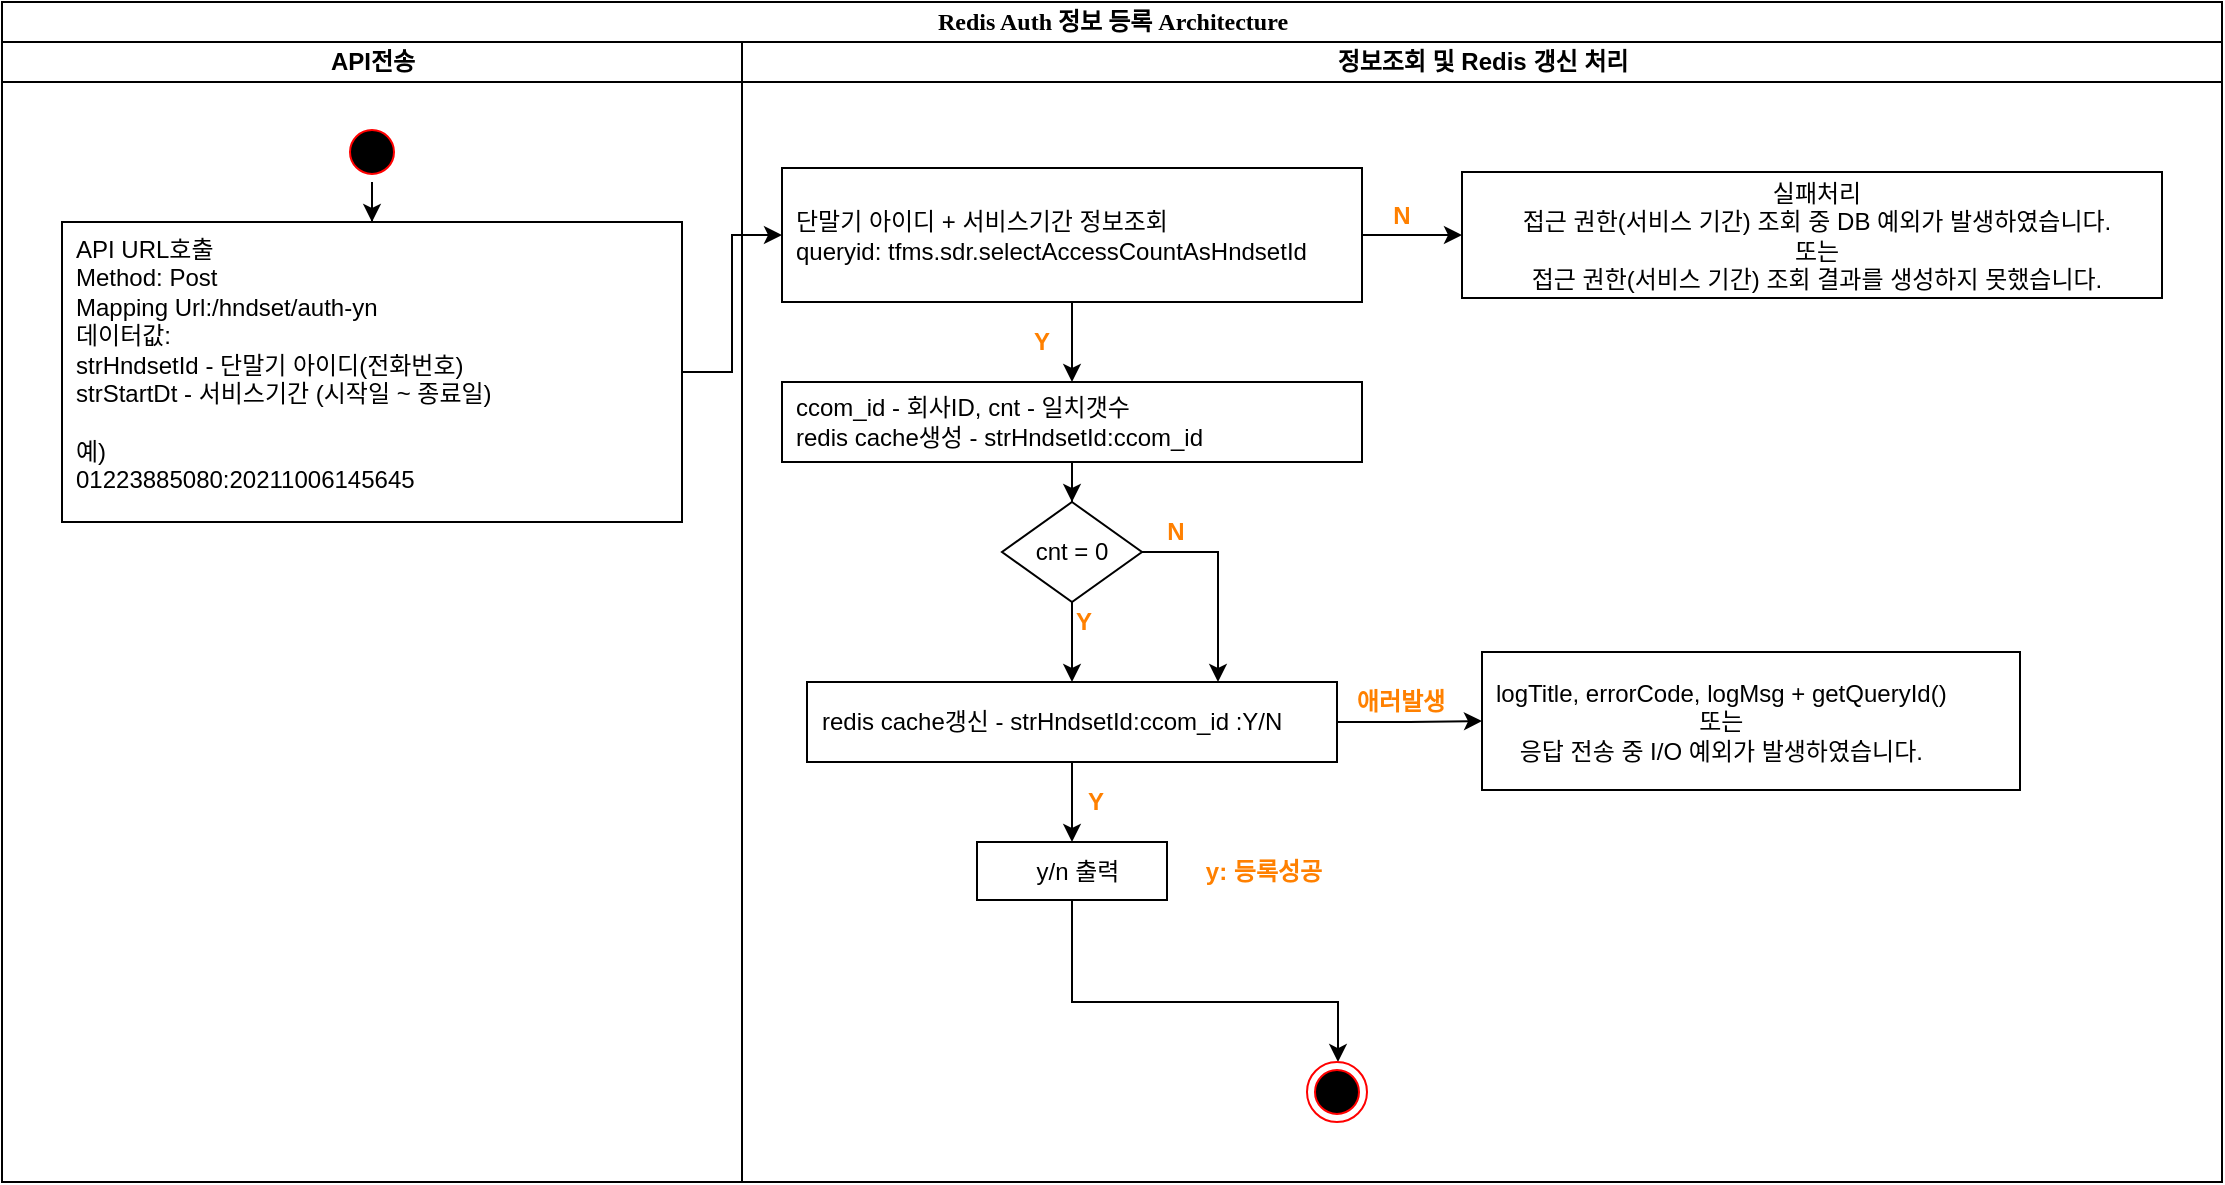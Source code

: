 <mxfile version="12.2.2" type="device" pages="2"><diagram name="auth-yn(Redis Auth 정보 등록)" id="0783ab3e-0a74-02c8-0abd-f7b4e66b4bec"><mxGraphModel dx="1024" dy="593" grid="1" gridSize="10" guides="1" tooltips="1" connect="1" arrows="1" fold="1" page="1" pageScale="1" pageWidth="1200" pageHeight="650" background="#ffffff" math="0" shadow="0"><root><mxCell id="0"/><mxCell id="1" parent="0"/><mxCell id="1c1d494c118603dd-1" value="Redis Auth 정보 등록 Architecture" style="swimlane;html=1;childLayout=stackLayout;startSize=20;rounded=0;shadow=0;comic=0;labelBackgroundColor=none;strokeWidth=1;fontFamily=Verdana;fontSize=12;align=center;" parent="1" vertex="1"><mxGeometry x="40" y="20" width="1110" height="590" as="geometry"><mxRectangle x="40" y="20" width="190" height="20" as="alternateBounds"/></mxGeometry></mxCell><mxCell id="1c1d494c118603dd-2" value="API전송" style="swimlane;html=1;startSize=20;" parent="1c1d494c118603dd-1" vertex="1"><mxGeometry y="20" width="370" height="570" as="geometry"><mxRectangle y="20" width="120" height="780" as="alternateBounds"/></mxGeometry></mxCell><mxCell id="I7oKeSHGCsyX1ksU_4Nf-7" value="&lt;font face=&quot;helvetica&quot;&gt;API URL호출&lt;br&gt;Method: Post&lt;br&gt;Mapping Url:/hndset/auth-yn&lt;br&gt;데이터값:&lt;br&gt;strHndsetId - 단말기 아이디(전화번호)&lt;br&gt;strStartDt - 서비스기간 (시작일 ~ 종료일)&lt;br&gt;&lt;br&gt;예)&lt;br&gt;01223885080:20211006145645&lt;br&gt;&lt;/font&gt;" style="rounded=0;whiteSpace=wrap;html=1;shadow=0;comic=0;labelBackgroundColor=none;strokeWidth=1;fontFamily=Verdana;fontSize=12;align=left;arcSize=50;spacingLeft=5;verticalAlign=top;" parent="1c1d494c118603dd-2" vertex="1"><mxGeometry x="30" y="90" width="310" height="150" as="geometry"/></mxCell><mxCell id="VyVSD3LMzMkVyGYVQjQn-5" style="edgeStyle=orthogonalEdgeStyle;rounded=0;orthogonalLoop=1;jettySize=auto;html=1;entryX=0.5;entryY=0;entryDx=0;entryDy=0;" parent="1c1d494c118603dd-2" source="VyVSD3LMzMkVyGYVQjQn-2" target="I7oKeSHGCsyX1ksU_4Nf-7" edge="1"><mxGeometry relative="1" as="geometry"/></mxCell><mxCell id="VyVSD3LMzMkVyGYVQjQn-2" value="" style="ellipse;shape=startState;fillColor=#000000;strokeColor=#ff0000;" parent="1c1d494c118603dd-2" vertex="1"><mxGeometry x="170" y="40" width="30" height="30" as="geometry"/></mxCell><mxCell id="1c1d494c118603dd-3" value="정보조회 및 Redis 갱신 처리" style="swimlane;html=1;startSize=20;align=center;" parent="1c1d494c118603dd-1" vertex="1"><mxGeometry x="370" y="20" width="740" height="570" as="geometry"/></mxCell><mxCell id="WaDqJVtDqz16p2rNEgR1-17" value="" style="edgeStyle=orthogonalEdgeStyle;rounded=0;orthogonalLoop=1;jettySize=auto;html=1;" parent="1c1d494c118603dd-3" source="I7oKeSHGCsyX1ksU_4Nf-11" target="m3kXq1nqUcpXGkjbeXvC-22" edge="1"><mxGeometry relative="1" as="geometry"/></mxCell><mxCell id="VyVSD3LMzMkVyGYVQjQn-8" value="" style="edgeStyle=orthogonalEdgeStyle;rounded=0;orthogonalLoop=1;jettySize=auto;html=1;" parent="1c1d494c118603dd-3" source="I7oKeSHGCsyX1ksU_4Nf-11" target="VyVSD3LMzMkVyGYVQjQn-7" edge="1"><mxGeometry relative="1" as="geometry"/></mxCell><mxCell id="I7oKeSHGCsyX1ksU_4Nf-11" value="&lt;span style=&quot;font-family: &amp;#34;helvetica&amp;#34; ; text-align: center&quot;&gt;단말기 아이디 + 서비스기간 정보조회&lt;br&gt;queryid: tfms.sdr.selectAccessCountAsHndsetId&lt;/span&gt;&lt;font face=&quot;helvetica&quot;&gt;&lt;br&gt;&lt;/font&gt;" style="rounded=0;whiteSpace=wrap;html=1;shadow=0;comic=0;labelBackgroundColor=none;strokeWidth=1;fontFamily=Verdana;fontSize=12;align=left;arcSize=50;spacingLeft=5;" parent="1c1d494c118603dd-3" vertex="1"><mxGeometry x="20" y="63" width="290" height="67" as="geometry"/></mxCell><mxCell id="VyVSD3LMzMkVyGYVQjQn-11" style="edgeStyle=orthogonalEdgeStyle;rounded=0;orthogonalLoop=1;jettySize=auto;html=1;entryX=0.5;entryY=0;entryDx=0;entryDy=0;" parent="1c1d494c118603dd-3" source="VyVSD3LMzMkVyGYVQjQn-7" target="VyVSD3LMzMkVyGYVQjQn-10" edge="1"><mxGeometry relative="1" as="geometry"/></mxCell><mxCell id="VyVSD3LMzMkVyGYVQjQn-7" value="&lt;span style=&quot;font-family: &amp;#34;helvetica&amp;#34; ; text-align: center&quot;&gt;ccom_id - 회사ID, cnt - 일치갯수&lt;br&gt;&lt;/span&gt;&lt;font face=&quot;helvetica&quot;&gt;redis cache생성 - strHndsetId:&lt;/font&gt;&lt;span style=&quot;font-family: &amp;#34;helvetica&amp;#34; ; text-align: center&quot;&gt;ccom_id&amp;nbsp;&lt;/span&gt;&lt;font face=&quot;helvetica&quot;&gt;&lt;br&gt;&lt;/font&gt;" style="rounded=0;whiteSpace=wrap;html=1;shadow=0;comic=0;labelBackgroundColor=none;strokeWidth=1;fontFamily=Verdana;fontSize=12;align=left;arcSize=50;spacingLeft=5;" parent="1c1d494c118603dd-3" vertex="1"><mxGeometry x="20" y="170" width="290" height="40" as="geometry"/></mxCell><mxCell id="cX-beBItH9x3uCx2UWv5-38" value="" style="edgeStyle=orthogonalEdgeStyle;rounded=0;orthogonalLoop=1;jettySize=auto;html=1;" parent="1c1d494c118603dd-3" source="cX-beBItH9x3uCx2UWv5-31" target="WaDqJVtDqz16p2rNEgR1-6" edge="1"><mxGeometry relative="1" as="geometry"><Array as="points"><mxPoint x="165" y="425"/><mxPoint x="165" y="425"/></Array></mxGeometry></mxCell><mxCell id="VyVSD3LMzMkVyGYVQjQn-17" style="edgeStyle=orthogonalEdgeStyle;rounded=0;orthogonalLoop=1;jettySize=auto;html=1;entryX=0;entryY=0.5;entryDx=0;entryDy=0;" parent="1c1d494c118603dd-3" source="cX-beBItH9x3uCx2UWv5-31" target="cX-beBItH9x3uCx2UWv5-36" edge="1"><mxGeometry relative="1" as="geometry"/></mxCell><mxCell id="cX-beBItH9x3uCx2UWv5-31" value="&lt;font face=&quot;helvetica&quot;&gt;redis cache갱신 - strHndsetId:&lt;/font&gt;&lt;span style=&quot;font-family: &amp;#34;helvetica&amp;#34; ; text-align: center&quot;&gt;ccom_id :Y/N&lt;/span&gt;" style="rounded=0;whiteSpace=wrap;html=1;shadow=0;comic=0;labelBackgroundColor=none;strokeWidth=1;fontFamily=Verdana;fontSize=12;align=left;arcSize=50;spacingLeft=5;" parent="1c1d494c118603dd-3" vertex="1"><mxGeometry x="32.5" y="320" width="265" height="40" as="geometry"/></mxCell><mxCell id="cX-beBItH9x3uCx2UWv5-36" value="&lt;div style=&quot;text-align: center&quot;&gt;&lt;span&gt;&lt;font face=&quot;helvetica&quot;&gt;logTitle, errorCode, logMsg + getQueryId()&lt;/font&gt;&lt;/span&gt;&lt;/div&gt;&lt;div style=&quot;text-align: center&quot;&gt;&lt;span&gt;&lt;font face=&quot;helvetica&quot;&gt;또는&lt;/font&gt;&lt;/span&gt;&lt;/div&gt;&lt;div style=&quot;text-align: center&quot;&gt;&lt;span&gt;&lt;font face=&quot;helvetica&quot;&gt;응답 전송 중 I/O 예외가 발생하였습니다.&lt;/font&gt;&lt;/span&gt;&lt;/div&gt;" style="rounded=0;whiteSpace=wrap;html=1;shadow=0;comic=0;labelBackgroundColor=none;strokeWidth=1;fontFamily=Verdana;fontSize=12;align=left;arcSize=50;spacingLeft=5;" parent="1c1d494c118603dd-3" vertex="1"><mxGeometry x="370" y="305" width="269" height="69" as="geometry"/></mxCell><mxCell id="VyVSD3LMzMkVyGYVQjQn-19" style="edgeStyle=orthogonalEdgeStyle;rounded=0;orthogonalLoop=1;jettySize=auto;html=1;" parent="1c1d494c118603dd-3" source="WaDqJVtDqz16p2rNEgR1-6" target="VyVSD3LMzMkVyGYVQjQn-18" edge="1"><mxGeometry relative="1" as="geometry"><Array as="points"><mxPoint x="165" y="480"/><mxPoint x="298" y="480"/></Array></mxGeometry></mxCell><mxCell id="WaDqJVtDqz16p2rNEgR1-6" value="&lt;font face=&quot;helvetica&quot;&gt;y/n 출력&lt;br&gt;&lt;/font&gt;" style="rounded=0;whiteSpace=wrap;html=1;shadow=0;comic=0;labelBackgroundColor=none;strokeWidth=1;fontFamily=Verdana;fontSize=12;align=center;arcSize=50;spacingLeft=5;" parent="1c1d494c118603dd-3" vertex="1"><mxGeometry x="117.5" y="400" width="95" height="29" as="geometry"/></mxCell><mxCell id="m3kXq1nqUcpXGkjbeXvC-22" value="&lt;font face=&quot;helvetica&quot;&gt;실패처리&lt;/font&gt;&lt;br&gt;&lt;font face=&quot;helvetica&quot;&gt;접근 권한(서비스 기간) 조회 중 DB 예외가 발생하였습니다.&lt;br&gt;&lt;/font&gt;또는&lt;br&gt;&lt;font face=&quot;helvetica&quot;&gt;접근 권한(서비스 기간) 조회 결과를 생성하지 못했습니다.&lt;/font&gt;" style="rounded=0;whiteSpace=wrap;html=1;shadow=0;comic=0;labelBackgroundColor=none;strokeWidth=1;fontFamily=Verdana;fontSize=12;align=center;arcSize=50;spacingLeft=5;" parent="1c1d494c118603dd-3" vertex="1"><mxGeometry x="360" y="65" width="350" height="63" as="geometry"/></mxCell><mxCell id="m3kXq1nqUcpXGkjbeXvC-27" value="N" style="text;html=1;strokeColor=none;fillColor=none;align=center;verticalAlign=middle;whiteSpace=wrap;rounded=0;fontStyle=1;fontColor=#FF8000;" parent="1c1d494c118603dd-3" vertex="1"><mxGeometry x="310" y="76.5" width="40" height="20" as="geometry"/></mxCell><mxCell id="m3kXq1nqUcpXGkjbeXvC-39" value="Y" style="text;html=1;strokeColor=none;fillColor=none;align=center;verticalAlign=middle;whiteSpace=wrap;rounded=0;fontStyle=1;fontColor=#FF8000;" parent="1c1d494c118603dd-3" vertex="1"><mxGeometry x="156.5" y="370" width="40" height="20" as="geometry"/></mxCell><mxCell id="VyVSD3LMzMkVyGYVQjQn-9" value="Y" style="text;html=1;strokeColor=none;fillColor=none;align=center;verticalAlign=middle;whiteSpace=wrap;rounded=0;fontStyle=1;fontColor=#FF8000;" parent="1c1d494c118603dd-3" vertex="1"><mxGeometry x="130" y="140" width="40" height="20" as="geometry"/></mxCell><mxCell id="VyVSD3LMzMkVyGYVQjQn-12" style="edgeStyle=orthogonalEdgeStyle;rounded=0;orthogonalLoop=1;jettySize=auto;html=1;" parent="1c1d494c118603dd-3" source="VyVSD3LMzMkVyGYVQjQn-10" target="cX-beBItH9x3uCx2UWv5-31" edge="1"><mxGeometry relative="1" as="geometry"/></mxCell><mxCell id="VyVSD3LMzMkVyGYVQjQn-13" style="edgeStyle=orthogonalEdgeStyle;rounded=0;orthogonalLoop=1;jettySize=auto;html=1;" parent="1c1d494c118603dd-3" source="VyVSD3LMzMkVyGYVQjQn-10" target="cX-beBItH9x3uCx2UWv5-31" edge="1"><mxGeometry relative="1" as="geometry"><Array as="points"><mxPoint x="238" y="255"/></Array></mxGeometry></mxCell><mxCell id="VyVSD3LMzMkVyGYVQjQn-10" value="cnt = 0" style="rhombus;whiteSpace=wrap;html=1;align=center;" parent="1c1d494c118603dd-3" vertex="1"><mxGeometry x="130" y="230" width="70" height="50" as="geometry"/></mxCell><mxCell id="VyVSD3LMzMkVyGYVQjQn-15" value="Y" style="text;html=1;strokeColor=none;fillColor=none;align=center;verticalAlign=middle;whiteSpace=wrap;rounded=0;fontStyle=1;fontColor=#FF8000;" parent="1c1d494c118603dd-3" vertex="1"><mxGeometry x="151" y="280" width="40" height="20" as="geometry"/></mxCell><mxCell id="VyVSD3LMzMkVyGYVQjQn-16" value="N" style="text;html=1;strokeColor=none;fillColor=none;align=center;verticalAlign=middle;whiteSpace=wrap;rounded=0;fontStyle=1;fontColor=#FF8000;" parent="1c1d494c118603dd-3" vertex="1"><mxGeometry x="196.5" y="235" width="40" height="20" as="geometry"/></mxCell><mxCell id="VyVSD3LMzMkVyGYVQjQn-18" value="" style="ellipse;shape=endState;fillColor=#000000;strokeColor=#ff0000" parent="1c1d494c118603dd-3" vertex="1"><mxGeometry x="282.5" y="510" width="30" height="30" as="geometry"/></mxCell><mxCell id="VyVSD3LMzMkVyGYVQjQn-21" value="애러발생" style="text;html=1;strokeColor=none;fillColor=none;align=center;verticalAlign=middle;whiteSpace=wrap;rounded=0;fontStyle=1;fontColor=#FF8000;" parent="1c1d494c118603dd-3" vertex="1"><mxGeometry x="298" y="320" width="63" height="20" as="geometry"/></mxCell><mxCell id="OANLYSD1dTyA5TFezoZU-1" value="y: 등록성공" style="text;html=1;strokeColor=none;fillColor=none;align=center;verticalAlign=middle;whiteSpace=wrap;rounded=0;fontStyle=1;fontColor=#FF8000;" parent="1c1d494c118603dd-3" vertex="1"><mxGeometry x="216.5" y="404.5" width="88" height="20" as="geometry"/></mxCell><mxCell id="VyVSD3LMzMkVyGYVQjQn-6" style="edgeStyle=orthogonalEdgeStyle;rounded=0;orthogonalLoop=1;jettySize=auto;html=1;" parent="1c1d494c118603dd-1" source="I7oKeSHGCsyX1ksU_4Nf-7" target="I7oKeSHGCsyX1ksU_4Nf-11" edge="1"><mxGeometry relative="1" as="geometry"/></mxCell></root></mxGraphModel></diagram><diagram name="운행경보/정보등 등록/갱신" id="t4xK4fMhFnmjzicGgZ8D"><mxGraphModel dx="1024" dy="593" grid="1" gridSize="10" guides="1" tooltips="1" connect="1" arrows="1" fold="1" page="1" pageScale="1" pageWidth="2700" pageHeight="3500" background="#ffffff" math="0" shadow="0"><root><mxCell id="xJpEFQugssqmMa7SNRAB-0"/><mxCell id="xJpEFQugssqmMa7SNRAB-1" parent="xJpEFQugssqmMa7SNRAB-0"/><mxCell id="xJpEFQugssqmMa7SNRAB-2" value="운행경보/정보등 등록/갱신 Architecture" style="swimlane;html=1;childLayout=stackLayout;startSize=20;rounded=0;shadow=0;comic=0;labelBackgroundColor=none;strokeWidth=1;fontFamily=Verdana;fontSize=12;align=center;" parent="xJpEFQugssqmMa7SNRAB-1" vertex="1"><mxGeometry x="40" y="20" width="2590" height="3390" as="geometry"><mxRectangle x="40" y="20" width="190" height="20" as="alternateBounds"/></mxGeometry></mxCell><mxCell id="xJpEFQugssqmMa7SNRAB-3" value="API전송" style="swimlane;html=1;startSize=20;" parent="xJpEFQugssqmMa7SNRAB-2" vertex="1"><mxGeometry y="20" width="550" height="3370" as="geometry"><mxRectangle y="20" width="120" height="780" as="alternateBounds"/></mxGeometry></mxCell><mxCell id="xJpEFQugssqmMa7SNRAB-4" value="&lt;font face=&quot;helvetica&quot;&gt;API URL호출&lt;br&gt;Method: Post&lt;br&gt;Mapping Url:&lt;/font&gt;&lt;span style=&quot;color: rgb(33 , 33 , 33) ; font-family: &amp;#34;inter&amp;#34; , &amp;#34;opensans&amp;#34; , &amp;#34;helvetica&amp;#34; , &amp;#34;arial&amp;#34; , sans-serif ; white-space: pre-wrap ; background-color: rgb(255 , 255 , 255)&quot;&gt;/(companyId)/vid-rp&lt;/span&gt;&lt;font face=&quot;helvetica&quot;&gt;&lt;br&gt;데이터값:&lt;br&gt;&lt;/font&gt;&lt;span style=&quot;color: rgb(33 , 33 , 33) ; font-family: &amp;#34;inter&amp;#34; , &amp;#34;opensans&amp;#34; , &amp;#34;helvetica&amp;#34; , &amp;#34;arial&amp;#34; , sans-serif ; white-space: pre-wrap ; background-color: rgb(255 , 255 , 255)&quot;&gt;companyId &lt;/span&gt;&lt;font face=&quot;helvetica&quot;&gt;- ccom_id - 회사ID&lt;br&gt;&lt;br&gt;&lt;div&gt;&lt;span&gt;1. T_ID &lt;/span&gt;&lt;span style=&quot;white-space: pre&quot;&gt;&#9;&#9;&#9;&#9;&lt;/span&gt;&lt;span&gt;: 단말기 고유번호 또는 전화번호&lt;/span&gt;&lt;/div&gt;&lt;div&gt;&lt;span&gt;2. T_MODEL &lt;/span&gt;&lt;span style=&quot;white-space: pre&quot;&gt;&#9;&#9;&lt;/span&gt;&lt;span&gt;: 전송장치 모델명&lt;/span&gt;&lt;/div&gt;&lt;div&gt;3. FW_VER &lt;span style=&quot;white-space: pre&quot;&gt;&#9;&#9;&#9;&lt;/span&gt;: F/W 정보&lt;/div&gt;&lt;div&gt;4. BIZ_NO &lt;span style=&quot;white-space: pre&quot;&gt;&#9;&#9;&#9;&lt;/span&gt;: 사업자 번호&lt;/div&gt;&lt;div&gt;5. CAR_ID &lt;span style=&quot;white-space: pre&quot;&gt;&#9;&#9;&#9;&lt;/span&gt;: 차대번호&lt;/div&gt;&lt;div&gt;6. NUM_PLATE &lt;span style=&quot;white-space: pre&quot;&gt;&#9;&#9;&lt;/span&gt;: 차량번호(자동차 등록번호)&lt;/div&gt;&lt;div&gt;7. RFCARD_ID &lt;span style=&quot;white-space: pre&quot;&gt;&#9;&#9;&lt;/span&gt;: 운전자 코드(운전자 ID)&lt;/div&gt;&lt;div&gt;8. TRIP_SEQ &lt;span style=&quot;white-space: pre&quot;&gt;&#9;&#9;&#9;&lt;/span&gt;: Trip Sequence&lt;/div&gt;&lt;div&gt;9. CLI_INFOS &lt;span style=&quot;white-space: pre&quot;&gt;&#9;&#9;&lt;/span&gt;: CLI Sequence/처리상태/처리메시지&lt;/div&gt;&lt;div&gt;10. MSG_INFOS &lt;span style=&quot;white-space: pre&quot;&gt;&#9;&#9;&lt;/span&gt;: Message Sequence/처리상태 리스트&lt;/div&gt;&lt;div&gt;11. POLICY_INFO &lt;span style=&quot;white-space: pre&quot;&gt;&#9;&#9;&lt;/span&gt;: 현재 적용된 SDR 수집 정책 번호/상태&lt;/div&gt;&lt;div&gt;12. KEEPALIVE_INFO &lt;span style=&quot;white-space: pre&quot;&gt;&#9;&lt;/span&gt;: 현재 적용된 KeepAlive 정책 번호, 상태&lt;/div&gt;&lt;div&gt;13. RESERVED&lt;span style=&quot;white-space: pre&quot;&gt;&#9;&#9;&#9;&lt;/span&gt;: 예약 필드&lt;/div&gt;&lt;div&gt;14. FACT_ID_LIST&lt;span style=&quot;white-space: pre&quot;&gt;&#9;&#9;&lt;/span&gt;: 팩터 ID 목록&amp;nbsp;&lt;/div&gt;&lt;div&gt;15. FACT_VALUE_LIST&lt;span style=&quot;white-space: pre&quot;&gt;&#9;&lt;/span&gt;: 팩터 값 목록&lt;/div&gt;&lt;div&gt;&lt;br&gt;&lt;/div&gt;예)&amp;nbsp;&lt;br&gt;&lt;/font&gt;&lt;font face=&quot;helvetica&quot;&gt;companyid =&amp;nbsp;&lt;/font&gt;&lt;span style=&quot;color: rgb(33 , 33 , 33) ; font-family: &amp;#34;inter&amp;#34; , &amp;#34;opensans&amp;#34; , &amp;#34;helvetica&amp;#34; , &amp;#34;arial&amp;#34; , sans-serif ; white-space: pre-wrap ; background-color: rgb(255 , 255 , 255)&quot;&gt;GMTS000001&lt;br&gt;&lt;/span&gt;&lt;font face=&quot;helvetica&quot;&gt;BODY&lt;br&gt;---------------------------------------------------------------------------------------------------------------------------&lt;br&gt;&lt;div&gt;01223885080&lt;/div&gt;&lt;div&gt;GMTs-5&lt;/div&gt;&lt;div&gt;1.0.0m&lt;/div&gt;&lt;div&gt;0123456789&lt;/div&gt;&lt;div&gt;KNAGE22538A199210&lt;/div&gt;&lt;div&gt;123456789012&lt;/div&gt;&lt;div&gt;000000000011234567&lt;/div&gt;&lt;div&gt;180205145645&lt;/div&gt;&lt;div&gt;&lt;br&gt;&lt;/div&gt;&lt;div&gt;&lt;br&gt;&lt;/div&gt;&lt;div&gt;2&lt;/div&gt;&lt;div&gt;U&lt;/div&gt;&lt;div&gt;&lt;br&gt;&lt;/div&gt;&lt;div&gt;A000|A001|A002|A003|A004|A005|A006|A008|A011|A012|A013|A020|A021|A031|A032|A033&lt;/div&gt;&lt;div&gt;180205145645|126830488|37290488|2000.06|28293.637|34|1523|30||||1|25.6||25|1&lt;/div&gt;&lt;div&gt;180205145646|126830568|37290536|182.069|28293.646|32|1435|44||||0|25.6||25|1&lt;/div&gt;&lt;div&gt;---------------------------------------------------------------------------------------------------------------------------&lt;br&gt;&lt;/div&gt;&lt;/font&gt;" style="rounded=0;whiteSpace=wrap;html=1;shadow=0;comic=0;labelBackgroundColor=none;strokeWidth=1;fontFamily=Verdana;fontSize=12;align=left;arcSize=50;spacingLeft=5;verticalAlign=top;" parent="xJpEFQugssqmMa7SNRAB-3" vertex="1"><mxGeometry x="14" y="117" width="510" height="623" as="geometry"/></mxCell><mxCell id="70Z0tHXR5vG0MtG32hMJ-1" style="edgeStyle=orthogonalEdgeStyle;rounded=0;orthogonalLoop=1;jettySize=auto;html=1;" edge="1" parent="xJpEFQugssqmMa7SNRAB-3" source="xJpEFQugssqmMa7SNRAB-6" target="xJpEFQugssqmMa7SNRAB-4"><mxGeometry relative="1" as="geometry"/></mxCell><mxCell id="xJpEFQugssqmMa7SNRAB-6" value="" style="ellipse;shape=startState;fillColor=#000000;strokeColor=#ff0000;" parent="xJpEFQugssqmMa7SNRAB-3" vertex="1"><mxGeometry x="254" y="40" width="30" height="30" as="geometry"/></mxCell><mxCell id="xJpEFQugssqmMa7SNRAB-30" style="edgeStyle=orthogonalEdgeStyle;rounded=0;orthogonalLoop=1;jettySize=auto;html=1;" parent="xJpEFQugssqmMa7SNRAB-2" source="xJpEFQugssqmMa7SNRAB-4" target="xJpEFQugssqmMa7SNRAB-10" edge="1"><mxGeometry relative="1" as="geometry"><Array as="points"><mxPoint x="480" y="152"/><mxPoint x="480" y="114"/></Array><mxPoint x="700.333" y="134" as="sourcePoint"/></mxGeometry></mxCell><mxCell id="xJpEFQugssqmMa7SNRAB-7" value="유효성 체크 및 정보조회/등록/갱신" style="swimlane;html=1;startSize=20;align=center;" parent="xJpEFQugssqmMa7SNRAB-2" vertex="1"><mxGeometry x="550" y="20" width="1040" height="3370" as="geometry"><mxRectangle x="550" y="20" width="220" height="2180" as="alternateBounds"/></mxGeometry></mxCell><mxCell id="xJpEFQugssqmMa7SNRAB-8" value="" style="edgeStyle=orthogonalEdgeStyle;rounded=0;orthogonalLoop=1;jettySize=auto;html=1;" parent="xJpEFQugssqmMa7SNRAB-7" source="xJpEFQugssqmMa7SNRAB-10" target="xJpEFQugssqmMa7SNRAB-19" edge="1"><mxGeometry relative="1" as="geometry"/></mxCell><mxCell id="xJpEFQugssqmMa7SNRAB-9" value="" style="edgeStyle=orthogonalEdgeStyle;rounded=0;orthogonalLoop=1;jettySize=auto;html=1;exitX=0.471;exitY=0.994;exitDx=0;exitDy=0;exitPerimeter=0;" parent="xJpEFQugssqmMa7SNRAB-7" source="xJpEFQugssqmMa7SNRAB-10" target="xJpEFQugssqmMa7SNRAB-12" edge="1"><mxGeometry relative="1" as="geometry"/></mxCell><mxCell id="xJpEFQugssqmMa7SNRAB-10" value="&lt;div style=&quot;&quot;&gt;&lt;span style=&quot;font-family: &amp;quot;helvetica&amp;quot;&quot;&gt;데이터값 LIST전환 처리&amp;nbsp;&amp;nbsp;&lt;/span&gt;&lt;span style=&quot;font-family: &amp;quot;helvetica&amp;quot;&quot;&gt;- companyId 기준&lt;/span&gt;&lt;/div&gt;&lt;div style=&quot;&quot;&gt;&lt;font face=&quot;helvetica&quot;&gt;processTfmsSdrRequest&lt;/font&gt;&lt;br&gt;&lt;/div&gt;" style="rounded=0;whiteSpace=wrap;html=1;shadow=0;comic=0;labelBackgroundColor=none;strokeWidth=1;fontFamily=Verdana;fontSize=12;align=left;arcSize=50;spacingLeft=5;" parent="xJpEFQugssqmMa7SNRAB-7" vertex="1"><mxGeometry x="233" y="60" width="277" height="67" as="geometry"/></mxCell><mxCell id="MAGNrp6BuKhRQeh2T38J-26" value="" style="edgeStyle=orthogonalEdgeStyle;rounded=0;orthogonalLoop=1;jettySize=auto;html=1;" parent="xJpEFQugssqmMa7SNRAB-7" source="xJpEFQugssqmMa7SNRAB-12" target="MAGNrp6BuKhRQeh2T38J-25" edge="1"><mxGeometry relative="1" as="geometry"/></mxCell><mxCell id="m8sEIx8DNtDyovrcZg-A-1" style="edgeStyle=orthogonalEdgeStyle;rounded=0;orthogonalLoop=1;jettySize=auto;html=1;entryX=0.5;entryY=0;entryDx=0;entryDy=0;" parent="xJpEFQugssqmMa7SNRAB-7" source="xJpEFQugssqmMa7SNRAB-12" target="m8sEIx8DNtDyovrcZg-A-0" edge="1"><mxGeometry relative="1" as="geometry"/></mxCell><mxCell id="xJpEFQugssqmMa7SNRAB-12" value="&lt;div style=&quot;text-align: center&quot;&gt;&lt;span&gt;&lt;font face=&quot;helvetica&quot;&gt;전환된 데이터값 List를 지정된 Model로 변경&lt;/font&gt;&lt;/span&gt;&lt;/div&gt;&lt;div style=&quot;text-align: center&quot;&gt;&lt;span&gt;&lt;font face=&quot;helvetica&quot;&gt;SdrModel -&amp;nbsp;&lt;/font&gt;&lt;/span&gt;&lt;span style=&quot;font-family: &amp;#34;helvetica&amp;#34;&quot;&gt;convertToSdrModel(LIST)&lt;/span&gt;&lt;/div&gt;&lt;div style=&quot;text-align: center&quot;&gt;&lt;span style=&quot;font-family: &amp;#34;helvetica&amp;#34;&quot;&gt;단말전달정보(운행,차량,경보 정보변환처리)&lt;/span&gt;&lt;/div&gt;" style="rounded=0;whiteSpace=wrap;html=1;shadow=0;comic=0;labelBackgroundColor=none;strokeWidth=1;fontFamily=Verdana;fontSize=12;align=left;arcSize=50;spacingLeft=5;" parent="xJpEFQugssqmMa7SNRAB-7" vertex="1"><mxGeometry x="229" y="147" width="267" height="80" as="geometry"/></mxCell><mxCell id="MAGNrp6BuKhRQeh2T38J-27" style="edgeStyle=orthogonalEdgeStyle;rounded=0;orthogonalLoop=1;jettySize=auto;html=1;" parent="xJpEFQugssqmMa7SNRAB-7" target="MAGNrp6BuKhRQeh2T38J-1" edge="1"><mxGeometry relative="1" as="geometry"><Array as="points"><mxPoint x="1010" y="187"/><mxPoint x="1010" y="98"/></Array><mxPoint x="905.5" y="187" as="sourcePoint"/><mxPoint x="1010" y="97" as="targetPoint"/></mxGeometry></mxCell><mxCell id="MAGNrp6BuKhRQeh2T38J-25" value="&lt;div&gt;&lt;span style=&quot;font-family: &amp;#34;helvetica&amp;#34;&quot;&gt;sendErrorResponse&lt;/span&gt;&lt;br style=&quot;font-family: &amp;#34;helvetica&amp;#34;&quot;&gt;&lt;span style=&quot;font-family: &amp;#34;helvetica&amp;#34;&quot;&gt;logMsg - 모델 변환 중 알수 없는 예외가 발생하였습니다.&lt;/span&gt;&lt;/div&gt;" style="rounded=0;whiteSpace=wrap;html=1;shadow=0;comic=0;labelBackgroundColor=none;strokeWidth=1;fontFamily=Verdana;fontSize=12;align=left;arcSize=50;spacingLeft=5;" parent="xJpEFQugssqmMa7SNRAB-7" vertex="1"><mxGeometry x="572.5" y="168" width="333" height="38" as="geometry"/></mxCell><mxCell id="MAGNrp6BuKhRQeh2T38J-4" style="edgeStyle=orthogonalEdgeStyle;rounded=0;orthogonalLoop=1;jettySize=auto;html=1;entryX=0;entryY=0.5;entryDx=0;entryDy=0;" parent="xJpEFQugssqmMa7SNRAB-7" source="xJpEFQugssqmMa7SNRAB-19" target="MAGNrp6BuKhRQeh2T38J-1" edge="1"><mxGeometry relative="1" as="geometry"><Array as="points"><mxPoint x="930" y="98"/><mxPoint x="930" y="98"/></Array></mxGeometry></mxCell><mxCell id="xJpEFQugssqmMa7SNRAB-19" value="&lt;font face=&quot;helvetica&quot;&gt;sendErrorResponse&lt;br&gt;fileName - REQUEST_ERROR&lt;br&gt;logMsg - 요청 데이터 파싱 중 서버 예외가 발생하였습니다&lt;br&gt;&lt;/font&gt;" style="rounded=0;whiteSpace=wrap;html=1;shadow=0;comic=0;labelBackgroundColor=none;strokeWidth=1;fontFamily=Verdana;fontSize=12;align=left;arcSize=50;spacingLeft=5;" parent="xJpEFQugssqmMa7SNRAB-7" vertex="1"><mxGeometry x="570" y="62" width="340" height="63" as="geometry"/></mxCell><mxCell id="xJpEFQugssqmMa7SNRAB-20" value="에러발생" style="text;html=1;strokeColor=none;fillColor=none;align=center;verticalAlign=middle;whiteSpace=wrap;rounded=0;fontStyle=1;fontColor=#FF8000;" parent="xJpEFQugssqmMa7SNRAB-7" vertex="1"><mxGeometry x="510" y="73.5" width="54" height="20" as="geometry"/></mxCell><mxCell id="MAGNrp6BuKhRQeh2T38J-0" value="결과처리" style="swimlane;html=1;startSize=20;" parent="xJpEFQugssqmMa7SNRAB-7" vertex="1"><mxGeometry x="1040" width="790" height="3370" as="geometry"><mxRectangle x="980" width="120" height="780" as="alternateBounds"/></mxGeometry></mxCell><mxCell id="MAGNrp6BuKhRQeh2T38J-6" value="" style="edgeStyle=orthogonalEdgeStyle;rounded=0;orthogonalLoop=1;jettySize=auto;html=1;" parent="MAGNrp6BuKhRQeh2T38J-0" source="MAGNrp6BuKhRQeh2T38J-1" target="MAGNrp6BuKhRQeh2T38J-5" edge="1"><mxGeometry relative="1" as="geometry"/></mxCell><mxCell id="MAGNrp6BuKhRQeh2T38J-8" value="" style="edgeStyle=orthogonalEdgeStyle;rounded=0;orthogonalLoop=1;jettySize=auto;html=1;" parent="MAGNrp6BuKhRQeh2T38J-0" source="MAGNrp6BuKhRQeh2T38J-1" target="MAGNrp6BuKhRQeh2T38J-7" edge="1"><mxGeometry relative="1" as="geometry"/></mxCell><mxCell id="MAGNrp6BuKhRQeh2T38J-1" value="&lt;font face=&quot;helvetica&quot;&gt;응답 전송&lt;br&gt;sendResponse&lt;br&gt;&lt;/font&gt;" style="rounded=0;whiteSpace=wrap;html=1;shadow=0;comic=0;labelBackgroundColor=none;strokeWidth=1;fontFamily=Verdana;fontSize=12;align=left;arcSize=50;spacingLeft=5;" parent="MAGNrp6BuKhRQeh2T38J-0" vertex="1"><mxGeometry x="30" y="68" width="150" height="58" as="geometry"/></mxCell><mxCell id="MAGNrp6BuKhRQeh2T38J-9" style="edgeStyle=orthogonalEdgeStyle;rounded=0;orthogonalLoop=1;jettySize=auto;html=1;entryX=0.5;entryY=0;entryDx=0;entryDy=0;" parent="MAGNrp6BuKhRQeh2T38J-0" source="MAGNrp6BuKhRQeh2T38J-7" target="MAGNrp6BuKhRQeh2T38J-5" edge="1"><mxGeometry relative="1" as="geometry"/></mxCell><mxCell id="MAGNrp6BuKhRQeh2T38J-7" value="&lt;font face=&quot;helvetica&quot;&gt;응답 전송 중 I/O 예외가 발생하였습니다.&lt;br&gt;responseResultVal: 5&lt;br&gt;&lt;/font&gt;" style="rounded=0;whiteSpace=wrap;html=1;shadow=0;comic=0;labelBackgroundColor=none;strokeWidth=1;fontFamily=Verdana;fontSize=12;align=left;arcSize=50;spacingLeft=5;" parent="MAGNrp6BuKhRQeh2T38J-0" vertex="1"><mxGeometry x="233" y="68" width="240" height="58" as="geometry"/></mxCell><mxCell id="MAGNrp6BuKhRQeh2T38J-11" value="" style="edgeStyle=orthogonalEdgeStyle;rounded=0;orthogonalLoop=1;jettySize=auto;html=1;" parent="MAGNrp6BuKhRQeh2T38J-0" source="MAGNrp6BuKhRQeh2T38J-5" target="MAGNrp6BuKhRQeh2T38J-10" edge="1"><mxGeometry relative="1" as="geometry"/></mxCell><mxCell id="xAdkzCf8GzqC1Uy_jVAQ-17" value="" style="edgeStyle=orthogonalEdgeStyle;rounded=0;orthogonalLoop=1;jettySize=auto;html=1;" parent="MAGNrp6BuKhRQeh2T38J-0" source="MAGNrp6BuKhRQeh2T38J-5" target="xAdkzCf8GzqC1Uy_jVAQ-16" edge="1"><mxGeometry relative="1" as="geometry"/></mxCell><mxCell id="MAGNrp6BuKhRQeh2T38J-5" value="&lt;font face=&quot;helvetica&quot;&gt;응답 이력 저장&lt;br&gt;insertResponseHist(companyId, sdrModel, responseResultVal, logMsgVal)&lt;br&gt;ccom_id - companyId&lt;br&gt;car_id - sdrModel.getCar_id()&lt;br&gt;cret_ip - sdrModel.getCret_ipadr()&lt;br&gt;colec_dt - sdrModel.getListBasHst().getColec_st_dt()&lt;br&gt;rpy_cd - error.code&lt;br&gt;&lt;br&gt;insertResponseHist(rpyHstModel)&lt;br&gt;queryid - tfms.sdr.insertHndSetRcvRpyHst&lt;br&gt;&lt;/font&gt;" style="rounded=0;whiteSpace=wrap;html=1;shadow=0;comic=0;labelBackgroundColor=none;strokeWidth=1;fontFamily=Verdana;fontSize=12;align=left;arcSize=50;spacingLeft=5;" parent="MAGNrp6BuKhRQeh2T38J-0" vertex="1"><mxGeometry x="30" y="170" width="410" height="150" as="geometry"/></mxCell><mxCell id="xAdkzCf8GzqC1Uy_jVAQ-16" value="&lt;font face=&quot;helvetica&quot;&gt;에러로그 및 응답로그 파일 생성/작성&lt;br&gt;writeErrorLog&lt;br&gt;&lt;br&gt;에러로그 - writeReportRequestErrorLog&lt;br&gt;파일명 및 경로정보: report_error_log.file_path&lt;br&gt;&lt;br&gt;응답로그 - writeReportResponseLog (Debug모드 일경우만 사용함으로 제거처리)&lt;br&gt;&lt;br&gt;writeLog(companyId, serviceName, filePath, localFileName, requestDataList, responseResultCode, responseResultMsg, null)&lt;br&gt;&lt;/font&gt;" style="rounded=0;whiteSpace=wrap;html=1;shadow=0;comic=0;labelBackgroundColor=none;strokeWidth=1;fontFamily=Verdana;fontSize=12;align=left;arcSize=50;spacingLeft=5;" parent="MAGNrp6BuKhRQeh2T38J-0" vertex="1"><mxGeometry x="10" y="350" width="450" height="150" as="geometry"/></mxCell><mxCell id="MAGNrp6BuKhRQeh2T38J-10" value="&lt;font face=&quot;helvetica&quot;&gt;응답 정보 전송 이력 저장 중 예외가 발생하였습니다&lt;br&gt;&lt;/font&gt;" style="rounded=0;whiteSpace=wrap;html=1;shadow=0;comic=0;labelBackgroundColor=none;strokeWidth=1;fontFamily=Verdana;fontSize=12;align=left;arcSize=50;spacingLeft=5;" parent="MAGNrp6BuKhRQeh2T38J-0" vertex="1"><mxGeometry x="490" y="225" width="290" height="40" as="geometry"/></mxCell><mxCell id="xAdkzCf8GzqC1Uy_jVAQ-4" value="에러발생" style="text;html=1;strokeColor=none;fillColor=none;align=center;verticalAlign=middle;whiteSpace=wrap;rounded=0;fontStyle=1;fontColor=#FF8000;" parent="MAGNrp6BuKhRQeh2T38J-0" vertex="1"><mxGeometry x="179" y="77" width="54" height="20" as="geometry"/></mxCell><mxCell id="HT82GH0T0oHS8dNttg7E-9" style="edgeStyle=orthogonalEdgeStyle;rounded=0;orthogonalLoop=1;jettySize=auto;html=1;entryX=0;entryY=0.5;entryDx=0;entryDy=0;" edge="1" parent="MAGNrp6BuKhRQeh2T38J-0" source="HT82GH0T0oHS8dNttg7E-5" target="HT82GH0T0oHS8dNttg7E-8"><mxGeometry relative="1" as="geometry"/></mxCell><mxCell id="HT82GH0T0oHS8dNttg7E-5" value="&lt;span style=&quot;text-align: center&quot;&gt;&lt;font face=&quot;helvetica&quot;&gt;에러 logger작성&lt;br&gt;&lt;/font&gt;에러처리&lt;br&gt;TfmCtProcessingException&lt;br&gt;&lt;/span&gt;" style="rounded=0;whiteSpace=wrap;html=1;shadow=0;comic=0;labelBackgroundColor=none;strokeWidth=1;fontFamily=Verdana;fontSize=12;align=left;arcSize=50;spacingLeft=5;" vertex="1" parent="MAGNrp6BuKhRQeh2T38J-0"><mxGeometry x="88.5" y="1800" width="235" height="50" as="geometry"/></mxCell><mxCell id="HT82GH0T0oHS8dNttg7E-8" value="" style="ellipse;shape=endState;fillColor=#000000;strokeColor=#ff0000" vertex="1" parent="MAGNrp6BuKhRQeh2T38J-0"><mxGeometry x="871" y="1811" width="30" height="30" as="geometry"/></mxCell><mxCell id="MAGNrp6BuKhRQeh2T38J-28" value="에러발생" style="text;html=1;strokeColor=none;fillColor=none;align=center;verticalAlign=middle;whiteSpace=wrap;rounded=0;fontStyle=1;fontColor=#FF8000;" parent="xJpEFQugssqmMa7SNRAB-7" vertex="1"><mxGeometry x="509" y="167" width="54" height="20" as="geometry"/></mxCell><mxCell id="m8sEIx8DNtDyovrcZg-A-5" style="edgeStyle=orthogonalEdgeStyle;rounded=0;orthogonalLoop=1;jettySize=auto;html=1;" parent="xJpEFQugssqmMa7SNRAB-7" source="m8sEIx8DNtDyovrcZg-A-0" target="m8sEIx8DNtDyovrcZg-A-4" edge="1"><mxGeometry relative="1" as="geometry"/></mxCell><mxCell id="m8sEIx8DNtDyovrcZg-A-11" style="edgeStyle=orthogonalEdgeStyle;rounded=0;orthogonalLoop=1;jettySize=auto;html=1;" parent="xJpEFQugssqmMa7SNRAB-7" source="m8sEIx8DNtDyovrcZg-A-0" target="m8sEIx8DNtDyovrcZg-A-9" edge="1"><mxGeometry relative="1" as="geometry"/></mxCell><mxCell id="m8sEIx8DNtDyovrcZg-A-0" value="&lt;div style=&quot;font-family: &amp;#34;verdana&amp;#34;&quot;&gt;&lt;font face=&quot;helvetica&quot;&gt;단말기 고유번호 또는 전화번호&amp;nbsp;&lt;/font&gt;&lt;/div&gt;&lt;div style=&quot;font-family: &amp;#34;verdana&amp;#34;&quot;&gt;&lt;font face=&quot;helvetica&quot;&gt;또는&amp;nbsp;&lt;/font&gt;&lt;span style=&quot;font-family: &amp;#34;helvetica&amp;#34;&quot;&gt;전송장치 모델명 = 빈값&lt;/span&gt;&lt;/div&gt;" style="rhombus;whiteSpace=wrap;html=1;align=center;" parent="xJpEFQugssqmMa7SNRAB-7" vertex="1"><mxGeometry x="210" y="282.5" width="238" height="85" as="geometry"/></mxCell><mxCell id="m8sEIx8DNtDyovrcZg-A-10" style="edgeStyle=orthogonalEdgeStyle;rounded=0;orthogonalLoop=1;jettySize=auto;html=1;entryX=0.5;entryY=0;entryDx=0;entryDy=0;" parent="xJpEFQugssqmMa7SNRAB-7" source="m8sEIx8DNtDyovrcZg-A-4" edge="1"><mxGeometry relative="1" as="geometry"><mxPoint x="720" y="363" as="sourcePoint"/><mxPoint x="350" y="401" as="targetPoint"/><Array as="points"><mxPoint x="720" y="388"/><mxPoint x="350" y="388"/></Array></mxGeometry></mxCell><mxCell id="m8sEIx8DNtDyovrcZg-A-4" value="&lt;span style=&quot;text-align: center&quot;&gt;&lt;font face=&quot;helvetica&quot;&gt;sdrService.getCarHndsetBas(sdrModel)&lt;br&gt;queryId = tfms.sdr.selectCarHndsetBas&lt;br&gt;&lt;/font&gt;&lt;/span&gt;&lt;span style=&quot;text-align: center&quot;&gt;단말기 모델명&lt;br&gt;&lt;/span&gt;&lt;span style=&quot;text-align: center&quot;&gt;&lt;br&gt;sdrModel.setHndset_model_nm(carBaseModel.getHndset_model_nm());&amp;nbsp;&lt;br&gt;&lt;/span&gt;" style="rounded=0;whiteSpace=wrap;html=1;shadow=0;comic=0;labelBackgroundColor=none;strokeWidth=1;fontFamily=Verdana;fontSize=12;align=left;arcSize=50;spacingLeft=5;" parent="xJpEFQugssqmMa7SNRAB-7" vertex="1"><mxGeometry x="490" y="288" width="460" height="74" as="geometry"/></mxCell><mxCell id="m8sEIx8DNtDyovrcZg-A-13" style="edgeStyle=orthogonalEdgeStyle;rounded=0;orthogonalLoop=1;jettySize=auto;html=1;" parent="xJpEFQugssqmMa7SNRAB-7" source="m8sEIx8DNtDyovrcZg-A-9" target="m8sEIx8DNtDyovrcZg-A-12" edge="1"><mxGeometry relative="1" as="geometry"/></mxCell><mxCell id="m8sEIx8DNtDyovrcZg-A-9" value="&lt;span style=&quot;text-align: center&quot;&gt;&lt;font face=&quot;helvetica&quot;&gt;Redis 온도 key/value 조회&lt;br&gt;&lt;/font&gt;redisCache.getTempValue(custId, carId)&lt;br&gt;&lt;/span&gt;" style="rounded=0;whiteSpace=wrap;html=1;shadow=0;comic=0;labelBackgroundColor=none;strokeWidth=1;fontFamily=Verdana;fontSize=12;align=left;arcSize=50;spacingLeft=5;" parent="xJpEFQugssqmMa7SNRAB-7" vertex="1"><mxGeometry x="220" y="400" width="260" height="40" as="geometry"/></mxCell><mxCell id="m8sEIx8DNtDyovrcZg-A-16" style="edgeStyle=orthogonalEdgeStyle;rounded=0;orthogonalLoop=1;jettySize=auto;html=1;" parent="xJpEFQugssqmMa7SNRAB-7" source="m8sEIx8DNtDyovrcZg-A-12" target="m8sEIx8DNtDyovrcZg-A-15" edge="1"><mxGeometry relative="1" as="geometry"/></mxCell><mxCell id="m8sEIx8DNtDyovrcZg-A-19" value="" style="edgeStyle=orthogonalEdgeStyle;rounded=0;orthogonalLoop=1;jettySize=auto;html=1;" parent="xJpEFQugssqmMa7SNRAB-7" source="m8sEIx8DNtDyovrcZg-A-12" target="m8sEIx8DNtDyovrcZg-A-18" edge="1"><mxGeometry relative="1" as="geometry"/></mxCell><mxCell id="m8sEIx8DNtDyovrcZg-A-47" style="edgeStyle=orthogonalEdgeStyle;rounded=0;orthogonalLoop=1;jettySize=auto;html=1;entryX=0.5;entryY=0;entryDx=0;entryDy=0;" parent="xJpEFQugssqmMa7SNRAB-7" source="m8sEIx8DNtDyovrcZg-A-12" target="m8sEIx8DNtDyovrcZg-A-23" edge="1"><mxGeometry relative="1" as="geometry"><Array as="points"><mxPoint x="250" y="484"/><mxPoint x="250" y="617"/><mxPoint x="448" y="617"/></Array></mxGeometry></mxCell><mxCell id="m8sEIx8DNtDyovrcZg-A-12" value="&lt;div style=&quot;font-family: &amp;#34;verdana&amp;#34;&quot;&gt;&lt;span style=&quot;font-family: &amp;#34;verdana&amp;#34;&quot;&gt;null 또는 error&lt;/span&gt;&lt;br&gt;&lt;/div&gt;" style="rhombus;whiteSpace=wrap;html=1;align=center;" parent="xJpEFQugssqmMa7SNRAB-7" vertex="1"><mxGeometry x="278" y="459" width="144" height="50" as="geometry"/></mxCell><mxCell id="m8sEIx8DNtDyovrcZg-A-21" style="edgeStyle=orthogonalEdgeStyle;rounded=0;orthogonalLoop=1;jettySize=auto;html=1;" parent="xJpEFQugssqmMa7SNRAB-7" source="m8sEIx8DNtDyovrcZg-A-18" target="m8sEIx8DNtDyovrcZg-A-20" edge="1"><mxGeometry relative="1" as="geometry"/></mxCell><mxCell id="m8sEIx8DNtDyovrcZg-A-46" style="edgeStyle=orthogonalEdgeStyle;rounded=0;orthogonalLoop=1;jettySize=auto;html=1;entryX=0.5;entryY=0;entryDx=0;entryDy=0;" parent="xJpEFQugssqmMa7SNRAB-7" source="m8sEIx8DNtDyovrcZg-A-18" target="m8sEIx8DNtDyovrcZg-A-23" edge="1"><mxGeometry relative="1" as="geometry"><Array as="points"><mxPoint x="350" y="617"/><mxPoint x="448" y="617"/></Array></mxGeometry></mxCell><mxCell id="m8sEIx8DNtDyovrcZg-A-18" value="&lt;div style=&quot;font-family: &amp;#34;verdana&amp;#34;&quot;&gt;&lt;span style=&quot;font-family: &amp;#34;verdana&amp;#34;&quot;&gt;null&lt;/span&gt;&lt;br&gt;&lt;/div&gt;" style="rhombus;whiteSpace=wrap;html=1;align=center;" parent="xJpEFQugssqmMa7SNRAB-7" vertex="1"><mxGeometry x="278" y="537" width="144" height="50" as="geometry"/></mxCell><mxCell id="m8sEIx8DNtDyovrcZg-A-14" value="Y" style="text;html=1;strokeColor=none;fillColor=none;align=center;verticalAlign=middle;whiteSpace=wrap;rounded=0;fontStyle=1;fontColor=#FF8000;" parent="xJpEFQugssqmMa7SNRAB-7" vertex="1"><mxGeometry x="442" y="303.5" width="54" height="20" as="geometry"/></mxCell><mxCell id="m8sEIx8DNtDyovrcZg-A-24" style="edgeStyle=orthogonalEdgeStyle;rounded=0;orthogonalLoop=1;jettySize=auto;html=1;entryX=0.5;entryY=0;entryDx=0;entryDy=0;" parent="xJpEFQugssqmMa7SNRAB-7" source="m8sEIx8DNtDyovrcZg-A-15" target="m8sEIx8DNtDyovrcZg-A-23" edge="1"><mxGeometry relative="1" as="geometry"><Array as="points"><mxPoint x="960" y="484"/><mxPoint x="960" y="617"/><mxPoint x="448" y="617"/></Array></mxGeometry></mxCell><mxCell id="m8sEIx8DNtDyovrcZg-A-15" value="&lt;span style=&quot;text-align: center&quot;&gt;&lt;font face=&quot;helvetica&quot;&gt;sdrService.setTmpColecYn(sdrModel)&lt;br&gt;queryId = tfms.sdr.selectSetTmpColecYn&lt;br&gt;&lt;br&gt;&lt;/font&gt;sdrModel.setTmp_colec_yn(result.get(&quot;tmp_colec_yn&quot;).toString())&lt;br&gt;&lt;/span&gt;" style="rounded=0;whiteSpace=wrap;html=1;shadow=0;comic=0;labelBackgroundColor=none;strokeWidth=1;fontFamily=Verdana;fontSize=12;align=left;arcSize=50;spacingLeft=5;" parent="xJpEFQugssqmMa7SNRAB-7" vertex="1"><mxGeometry x="476" y="447" width="460" height="74" as="geometry"/></mxCell><mxCell id="m8sEIx8DNtDyovrcZg-A-17" value="Y" style="text;html=1;strokeColor=none;fillColor=none;align=center;verticalAlign=middle;whiteSpace=wrap;rounded=0;fontStyle=1;fontColor=#FF8000;" parent="xJpEFQugssqmMa7SNRAB-7" vertex="1"><mxGeometry x="415" y="464" width="54" height="20" as="geometry"/></mxCell><mxCell id="m8sEIx8DNtDyovrcZg-A-25" style="edgeStyle=orthogonalEdgeStyle;rounded=0;orthogonalLoop=1;jettySize=auto;html=1;entryX=0.5;entryY=0;entryDx=0;entryDy=0;" parent="xJpEFQugssqmMa7SNRAB-7" source="m8sEIx8DNtDyovrcZg-A-20" target="m8sEIx8DNtDyovrcZg-A-23" edge="1"><mxGeometry relative="1" as="geometry"><Array as="points"><mxPoint x="706" y="617"/><mxPoint x="448" y="617"/></Array></mxGeometry></mxCell><mxCell id="m8sEIx8DNtDyovrcZg-A-20" value="&lt;span style=&quot;text-align: center&quot;&gt;&lt;font face=&quot;helvetica&quot;&gt;Redis 온도 key/value 갱신처리&lt;br&gt;redisCache.updateTempValue(custId, carId, sdrModel.getTmp_colec_yn())&lt;/font&gt;&lt;br&gt;&lt;/span&gt;" style="rounded=0;whiteSpace=wrap;html=1;shadow=0;comic=0;labelBackgroundColor=none;strokeWidth=1;fontFamily=Verdana;fontSize=12;align=left;arcSize=50;spacingLeft=5;" parent="xJpEFQugssqmMa7SNRAB-7" vertex="1"><mxGeometry x="476" y="532" width="460" height="60" as="geometry"/></mxCell><mxCell id="m8sEIx8DNtDyovrcZg-A-22" value="Y" style="text;html=1;strokeColor=none;fillColor=none;align=center;verticalAlign=middle;whiteSpace=wrap;rounded=0;fontStyle=1;fontColor=#FF8000;" parent="xJpEFQugssqmMa7SNRAB-7" vertex="1"><mxGeometry x="421" y="542" width="54" height="20" as="geometry"/></mxCell><mxCell id="m8sEIx8DNtDyovrcZg-A-30" style="edgeStyle=orthogonalEdgeStyle;rounded=0;orthogonalLoop=1;jettySize=auto;html=1;" parent="xJpEFQugssqmMa7SNRAB-7" source="m8sEIx8DNtDyovrcZg-A-23" target="m8sEIx8DNtDyovrcZg-A-27" edge="1"><mxGeometry relative="1" as="geometry"/></mxCell><mxCell id="m8sEIx8DNtDyovrcZg-A-32" style="edgeStyle=orthogonalEdgeStyle;rounded=0;orthogonalLoop=1;jettySize=auto;html=1;" parent="xJpEFQugssqmMa7SNRAB-7" source="m8sEIx8DNtDyovrcZg-A-23" target="m8sEIx8DNtDyovrcZg-A-31" edge="1"><mxGeometry relative="1" as="geometry"/></mxCell><mxCell id="m8sEIx8DNtDyovrcZg-A-23" value="&lt;div&gt;&lt;font face=&quot;verdana&quot;&gt;TfmParameter.getInstance().isEngineOn(sdrModel)&lt;/font&gt;&lt;br&gt;&lt;/div&gt;" style="rhombus;whiteSpace=wrap;html=1;align=center;" parent="xJpEFQugssqmMa7SNRAB-7" vertex="1"><mxGeometry x="232" y="637" width="432" height="60" as="geometry"/></mxCell><mxCell id="m8sEIx8DNtDyovrcZg-A-26" value="Y" style="text;html=1;strokeColor=none;fillColor=none;align=center;verticalAlign=middle;whiteSpace=wrap;rounded=0;fontStyle=1;fontColor=#FF8000;" parent="xJpEFQugssqmMa7SNRAB-7" vertex="1"><mxGeometry x="455" y="697" width="54" height="20" as="geometry"/></mxCell><mxCell id="m8sEIx8DNtDyovrcZg-A-27" value="&lt;span style=&quot;text-align: center&quot;&gt;&lt;font face=&quot;helvetica&quot;&gt;sdrModel.setEngineOn(true)&lt;/font&gt;&lt;br&gt;&lt;/span&gt;" style="rounded=0;whiteSpace=wrap;html=1;shadow=0;comic=0;labelBackgroundColor=none;strokeWidth=1;fontFamily=Verdana;fontSize=12;align=left;arcSize=50;spacingLeft=5;" parent="xJpEFQugssqmMa7SNRAB-7" vertex="1"><mxGeometry x="362.5" y="727" width="170" height="30" as="geometry"/></mxCell><mxCell id="m8sEIx8DNtDyovrcZg-A-31" value="&lt;span style=&quot;text-align: center&quot;&gt;&lt;font face=&quot;helvetica&quot;&gt;sdrModel.setEngineOn(true)&lt;/font&gt;&lt;br&gt;&lt;/span&gt;" style="rounded=0;whiteSpace=wrap;html=1;shadow=0;comic=0;labelBackgroundColor=none;strokeWidth=1;fontFamily=Verdana;fontSize=12;align=left;arcSize=50;spacingLeft=5;" parent="xJpEFQugssqmMa7SNRAB-7" vertex="1"><mxGeometry x="720" y="652" width="170" height="30" as="geometry"/></mxCell><mxCell id="m8sEIx8DNtDyovrcZg-A-33" value="N" style="text;html=1;strokeColor=none;fillColor=none;align=center;verticalAlign=middle;whiteSpace=wrap;rounded=0;fontStyle=1;fontColor=#FF8000;" parent="xJpEFQugssqmMa7SNRAB-7" vertex="1"><mxGeometry x="652" y="667" width="54" height="20" as="geometry"/></mxCell><mxCell id="m8sEIx8DNtDyovrcZg-A-39" value="" style="edgeStyle=orthogonalEdgeStyle;rounded=0;orthogonalLoop=1;jettySize=auto;html=1;" parent="xJpEFQugssqmMa7SNRAB-7" source="m8sEIx8DNtDyovrcZg-A-36" target="m8sEIx8DNtDyovrcZg-A-38" edge="1"><mxGeometry relative="1" as="geometry"/></mxCell><mxCell id="m8sEIx8DNtDyovrcZg-A-36" value="&lt;span style=&quot;text-align: center&quot;&gt;&lt;font face=&quot;helvetica&quot;&gt;Company Id, Fact Id List, Fact Value List 체크&lt;br&gt;&lt;/font&gt;tfmParameter.isValidCommonIitm(sdrModel)&lt;br&gt;- null 체크&lt;br&gt;- companyId.length() 체크 - 10자리미만&lt;br&gt;- isValidFactIdList(factIdList) 체크 - 영문소문자/대문자/숫자만&lt;br&gt;- isValidFactValueList(factIdList, firstFactValueList) 첫번째값만 체크 - fact 개수 불일치, 첫 수집 시간 값 데이터오류체크&lt;br&gt;&lt;/span&gt;" style="rounded=0;whiteSpace=wrap;html=1;shadow=0;comic=0;labelBackgroundColor=none;strokeWidth=1;fontFamily=Verdana;fontSize=12;align=left;arcSize=50;spacingLeft=5;" parent="xJpEFQugssqmMa7SNRAB-7" vertex="1"><mxGeometry x="47" y="1340" width="692" height="100" as="geometry"/></mxCell><mxCell id="m8sEIx8DNtDyovrcZg-A-43" style="edgeStyle=orthogonalEdgeStyle;rounded=0;orthogonalLoop=1;jettySize=auto;html=1;entryX=0.5;entryY=0;entryDx=0;entryDy=0;" parent="xJpEFQugssqmMa7SNRAB-7" source="m8sEIx8DNtDyovrcZg-A-38" target="m8sEIx8DNtDyovrcZg-A-40" edge="1"><mxGeometry relative="1" as="geometry"/></mxCell><mxCell id="m8sEIx8DNtDyovrcZg-A-38" value="&lt;span style=&quot;text-align: center&quot;&gt;&lt;font face=&quot;helvetica&quot;&gt;Redis 인증값 체크&lt;br&gt;redisCache.getAuthValue(sdrModel.getCcom_id(), sdrModel.getCar_id())&lt;/font&gt;&lt;br&gt;&lt;/span&gt;" style="rounded=0;whiteSpace=wrap;html=1;shadow=0;comic=0;labelBackgroundColor=none;strokeWidth=1;fontFamily=Verdana;fontSize=12;align=left;arcSize=50;spacingLeft=5;" parent="xJpEFQugssqmMa7SNRAB-7" vertex="1"><mxGeometry x="48" y="1470" width="401" height="50" as="geometry"/></mxCell><mxCell id="m8sEIx8DNtDyovrcZg-A-42" style="edgeStyle=orthogonalEdgeStyle;rounded=0;orthogonalLoop=1;jettySize=auto;html=1;" parent="xJpEFQugssqmMa7SNRAB-7" source="m8sEIx8DNtDyovrcZg-A-40" target="m8sEIx8DNtDyovrcZg-A-41" edge="1"><mxGeometry relative="1" as="geometry"/></mxCell><mxCell id="m8sEIx8DNtDyovrcZg-A-49" value="" style="edgeStyle=orthogonalEdgeStyle;rounded=0;orthogonalLoop=1;jettySize=auto;html=1;" parent="xJpEFQugssqmMa7SNRAB-7" source="m8sEIx8DNtDyovrcZg-A-40" target="m8sEIx8DNtDyovrcZg-A-48" edge="1"><mxGeometry relative="1" as="geometry"/></mxCell><mxCell id="m8sEIx8DNtDyovrcZg-A-61" style="edgeStyle=orthogonalEdgeStyle;rounded=0;orthogonalLoop=1;jettySize=auto;html=1;entryX=0;entryY=0.5;entryDx=0;entryDy=0;" parent="xJpEFQugssqmMa7SNRAB-7" source="m8sEIx8DNtDyovrcZg-A-40" target="m8sEIx8DNtDyovrcZg-A-59" edge="1"><mxGeometry relative="1" as="geometry"><Array as="points"><mxPoint x="39" y="1585"/><mxPoint x="39" y="1825"/></Array></mxGeometry></mxCell><mxCell id="m8sEIx8DNtDyovrcZg-A-40" value="null 또는 error 또는 n 또는 N" style="rhombus;whiteSpace=wrap;html=1;align=center;" parent="xJpEFQugssqmMa7SNRAB-7" vertex="1"><mxGeometry x="47" y="1550" width="222" height="70" as="geometry"/></mxCell><mxCell id="m8sEIx8DNtDyovrcZg-A-51" style="edgeStyle=orthogonalEdgeStyle;rounded=0;orthogonalLoop=1;jettySize=auto;html=1;entryX=0;entryY=0.5;entryDx=0;entryDy=0;" parent="xJpEFQugssqmMa7SNRAB-7" source="m8sEIx8DNtDyovrcZg-A-48" target="m8sEIx8DNtDyovrcZg-A-52" edge="1"><mxGeometry relative="1" as="geometry"><mxPoint x="324" y="1675" as="targetPoint"/></mxGeometry></mxCell><mxCell id="m8sEIx8DNtDyovrcZg-A-60" value="" style="edgeStyle=orthogonalEdgeStyle;rounded=0;orthogonalLoop=1;jettySize=auto;html=1;" parent="xJpEFQugssqmMa7SNRAB-7" source="m8sEIx8DNtDyovrcZg-A-48" target="m8sEIx8DNtDyovrcZg-A-59" edge="1"><mxGeometry relative="1" as="geometry"/></mxCell><mxCell id="m8sEIx8DNtDyovrcZg-A-48" value="null 또는 n 또는 N" style="rhombus;whiteSpace=wrap;html=1;align=center;" parent="xJpEFQugssqmMa7SNRAB-7" vertex="1"><mxGeometry x="47" y="1640" width="222" height="70" as="geometry"/></mxCell><mxCell id="HT82GH0T0oHS8dNttg7E-3" style="edgeStyle=orthogonalEdgeStyle;rounded=0;orthogonalLoop=1;jettySize=auto;html=1;" edge="1" parent="xJpEFQugssqmMa7SNRAB-7" source="m8sEIx8DNtDyovrcZg-A-59" target="HT82GH0T0oHS8dNttg7E-2"><mxGeometry relative="1" as="geometry"/></mxCell><mxCell id="HT82GH0T0oHS8dNttg7E-13" style="edgeStyle=orthogonalEdgeStyle;rounded=0;orthogonalLoop=1;jettySize=auto;html=1;" edge="1" parent="xJpEFQugssqmMa7SNRAB-7" source="m8sEIx8DNtDyovrcZg-A-59" target="HT82GH0T0oHS8dNttg7E-12"><mxGeometry relative="1" as="geometry"/></mxCell><mxCell id="m8sEIx8DNtDyovrcZg-A-59" value="&lt;span style=&quot;font-family: &amp;#34;helvetica&amp;#34;&quot;&gt;Redis 인증값 =&amp;nbsp;&lt;/span&gt;0" style="rhombus;whiteSpace=wrap;html=1;align=center;" parent="xJpEFQugssqmMa7SNRAB-7" vertex="1"><mxGeometry x="47" y="1790" width="222" height="70" as="geometry"/></mxCell><mxCell id="HT82GH0T0oHS8dNttg7E-19" style="edgeStyle=orthogonalEdgeStyle;rounded=0;orthogonalLoop=1;jettySize=auto;html=1;" edge="1" parent="xJpEFQugssqmMa7SNRAB-7" source="HT82GH0T0oHS8dNttg7E-10" target="HT82GH0T0oHS8dNttg7E-18"><mxGeometry relative="1" as="geometry"/></mxCell><mxCell id="HT82GH0T0oHS8dNttg7E-21" style="edgeStyle=orthogonalEdgeStyle;rounded=0;orthogonalLoop=1;jettySize=auto;html=1;" edge="1" parent="xJpEFQugssqmMa7SNRAB-7" source="HT82GH0T0oHS8dNttg7E-10" target="HT82GH0T0oHS8dNttg7E-20"><mxGeometry relative="1" as="geometry"/></mxCell><mxCell id="HT82GH0T0oHS8dNttg7E-10" value="&lt;font face=&quot;helvetica&quot;&gt;sdrModel.getEngineOn()&lt;/font&gt;" style="rhombus;whiteSpace=wrap;html=1;align=center;" vertex="1" parent="xJpEFQugssqmMa7SNRAB-7"><mxGeometry x="47" y="2065" width="222" height="70" as="geometry"/></mxCell><mxCell id="m8sEIx8DNtDyovrcZg-A-41" value="&lt;span style=&quot;text-align: center&quot;&gt;&lt;font face=&quot;helvetica&quot;&gt;접근권한 조회&lt;br&gt;sdrService.isAllowedAccess(sdrModel)&lt;/font&gt;&lt;br&gt;&lt;/span&gt;" style="rounded=0;whiteSpace=wrap;html=1;shadow=0;comic=0;labelBackgroundColor=none;strokeWidth=1;fontFamily=Verdana;fontSize=12;align=left;arcSize=50;spacingLeft=5;" parent="xJpEFQugssqmMa7SNRAB-7" vertex="1"><mxGeometry x="325" y="1560" width="235" height="50" as="geometry"/></mxCell><mxCell id="m8sEIx8DNtDyovrcZg-A-45" value="Y" style="text;html=1;strokeColor=none;fillColor=none;align=center;verticalAlign=middle;whiteSpace=wrap;rounded=0;fontStyle=1;fontColor=#FF8000;" parent="xJpEFQugssqmMa7SNRAB-7" vertex="1"><mxGeometry x="266.5" y="1563.5" width="54" height="20" as="geometry"/></mxCell><mxCell id="m8sEIx8DNtDyovrcZg-A-54" style="edgeStyle=orthogonalEdgeStyle;rounded=0;orthogonalLoop=1;jettySize=auto;html=1;entryX=0;entryY=0.5;entryDx=0;entryDy=0;" parent="xJpEFQugssqmMa7SNRAB-7" source="m8sEIx8DNtDyovrcZg-A-52" target="m8sEIx8DNtDyovrcZg-A-53" edge="1"><mxGeometry relative="1" as="geometry"/></mxCell><mxCell id="m8sEIx8DNtDyovrcZg-A-55" style="edgeStyle=orthogonalEdgeStyle;rounded=0;orthogonalLoop=1;jettySize=auto;html=1;" parent="xJpEFQugssqmMa7SNRAB-7" source="m8sEIx8DNtDyovrcZg-A-52" target="m8sEIx8DNtDyovrcZg-A-53" edge="1"><mxGeometry relative="1" as="geometry"><Array as="points"><mxPoint x="638" y="1675"/></Array></mxGeometry></mxCell><mxCell id="m8sEIx8DNtDyovrcZg-A-52" value="&lt;span style=&quot;font-family: &amp;#34;helvetica&amp;#34;&quot;&gt;sdrService.isAllowedAccess(sdrModel) = 0&lt;/span&gt;" style="rhombus;whiteSpace=wrap;html=1;align=center;" parent="xJpEFQugssqmMa7SNRAB-7" vertex="1"><mxGeometry x="299" y="1640" width="279" height="70" as="geometry"/></mxCell><mxCell id="m8sEIx8DNtDyovrcZg-A-53" value="&lt;span style=&quot;text-align: center&quot;&gt;&lt;font face=&quot;helvetica&quot;&gt;Redis 인증값 갱신처리&lt;br&gt;redisCache.updateAuthValue(sdrModel.getCcom_id(), sdrModel.getCar_id(), 전달값(Y/N))&lt;/font&gt;&lt;br&gt;&lt;/span&gt;" style="rounded=0;whiteSpace=wrap;html=1;shadow=0;comic=0;labelBackgroundColor=none;strokeWidth=1;fontFamily=Verdana;fontSize=12;align=left;arcSize=50;spacingLeft=5;" parent="xJpEFQugssqmMa7SNRAB-7" vertex="1"><mxGeometry x="459" y="1720" width="310" height="50" as="geometry"/></mxCell><mxCell id="m8sEIx8DNtDyovrcZg-A-56" value="Y" style="text;html=1;strokeColor=none;fillColor=none;align=center;verticalAlign=middle;whiteSpace=wrap;rounded=0;fontStyle=1;fontColor=#FF8000;" parent="xJpEFQugssqmMa7SNRAB-7" vertex="1"><mxGeometry x="395" y="1710" width="54" height="20" as="geometry"/></mxCell><mxCell id="m8sEIx8DNtDyovrcZg-A-57" value="N" style="text;html=1;strokeColor=none;fillColor=none;align=center;verticalAlign=middle;whiteSpace=wrap;rounded=0;fontStyle=1;fontColor=#FF8000;" parent="xJpEFQugssqmMa7SNRAB-7" vertex="1"><mxGeometry x="578" y="1675" width="54" height="20" as="geometry"/></mxCell><mxCell id="m8sEIx8DNtDyovrcZg-A-62" value="1" style="text;html=1;strokeColor=none;fillColor=none;align=center;verticalAlign=middle;whiteSpace=wrap;rounded=0;fontStyle=1;fontColor=#FF8000;" parent="xJpEFQugssqmMa7SNRAB-7" vertex="1"><mxGeometry x="21" y="1770" width="54" height="20" as="geometry"/></mxCell><mxCell id="HT82GH0T0oHS8dNttg7E-6" value="" style="edgeStyle=orthogonalEdgeStyle;rounded=0;orthogonalLoop=1;jettySize=auto;html=1;" edge="1" parent="xJpEFQugssqmMa7SNRAB-7" source="HT82GH0T0oHS8dNttg7E-2" target="HT82GH0T0oHS8dNttg7E-5"><mxGeometry relative="1" as="geometry"/></mxCell><mxCell id="HT82GH0T0oHS8dNttg7E-2" value="&lt;span style=&quot;text-align: center&quot;&gt;&lt;font face=&quot;helvetica&quot;&gt;접근이 금지되었습니다.&lt;/font&gt;&lt;br&gt;&lt;/span&gt;" style="rounded=0;whiteSpace=wrap;html=1;shadow=0;comic=0;labelBackgroundColor=none;strokeWidth=1;fontFamily=Verdana;fontSize=12;align=left;arcSize=50;spacingLeft=5;" vertex="1" parent="xJpEFQugssqmMa7SNRAB-7"><mxGeometry x="460.5" y="1800" width="235" height="50" as="geometry"/></mxCell><mxCell id="HT82GH0T0oHS8dNttg7E-4" value="접근권한 실패 및 종료처리" style="text;html=1;strokeColor=none;fillColor=none;align=center;verticalAlign=middle;whiteSpace=wrap;rounded=0;fontStyle=1;fontColor=#FF8000;" vertex="1" parent="xJpEFQugssqmMa7SNRAB-7"><mxGeometry x="290.5" y="1800" width="144" height="20" as="geometry"/></mxCell><mxCell id="HT82GH0T0oHS8dNttg7E-16" value="" style="edgeStyle=orthogonalEdgeStyle;rounded=0;orthogonalLoop=1;jettySize=auto;html=1;" edge="1" parent="xJpEFQugssqmMa7SNRAB-7" source="HT82GH0T0oHS8dNttg7E-12" target="HT82GH0T0oHS8dNttg7E-15"><mxGeometry relative="1" as="geometry"/></mxCell><mxCell id="HT82GH0T0oHS8dNttg7E-12" value="&lt;span style=&quot;text-align: center&quot;&gt;&lt;font face=&quot;helvetica&quot;&gt;전달값 각 사이즈(글자수) 체크&lt;br&gt;checkFactLength(sdrModel)&lt;/font&gt;&lt;br&gt;&lt;/span&gt;" style="rounded=0;whiteSpace=wrap;html=1;shadow=0;comic=0;labelBackgroundColor=none;strokeWidth=1;fontFamily=Verdana;fontSize=12;align=left;arcSize=50;spacingLeft=5;" vertex="1" parent="xJpEFQugssqmMa7SNRAB-7"><mxGeometry x="40.5" y="1890" width="235" height="50" as="geometry"/></mxCell><mxCell id="HT82GH0T0oHS8dNttg7E-17" style="edgeStyle=orthogonalEdgeStyle;rounded=0;orthogonalLoop=1;jettySize=auto;html=1;" edge="1" parent="xJpEFQugssqmMa7SNRAB-7" source="HT82GH0T0oHS8dNttg7E-15" target="HT82GH0T0oHS8dNttg7E-10"><mxGeometry relative="1" as="geometry"/></mxCell><mxCell id="HT82GH0T0oHS8dNttg7E-15" value="&lt;span style=&quot;text-align: center&quot;&gt;&lt;font face=&quot;helvetica&quot;&gt;Trip Sequence 검사&lt;/font&gt;&lt;br&gt;CLI 검사&lt;br&gt;메시지 검사&lt;br&gt;- NULL체크, 데이터형식, 글자수 체크&lt;br&gt;&lt;/span&gt;" style="rounded=0;whiteSpace=wrap;html=1;shadow=0;comic=0;labelBackgroundColor=none;strokeWidth=1;fontFamily=Verdana;fontSize=12;align=left;arcSize=50;spacingLeft=5;" vertex="1" parent="xJpEFQugssqmMa7SNRAB-7"><mxGeometry x="40" y="1970" width="235" height="70" as="geometry"/></mxCell><mxCell id="HT82GH0T0oHS8dNttg7E-26" style="edgeStyle=orthogonalEdgeStyle;rounded=0;orthogonalLoop=1;jettySize=auto;html=1;" edge="1" parent="xJpEFQugssqmMa7SNRAB-7" source="HT82GH0T0oHS8dNttg7E-18" target="HT82GH0T0oHS8dNttg7E-24"><mxGeometry relative="1" as="geometry"><Array as="points"><mxPoint x="158" y="2240"/><mxPoint x="158" y="2240"/></Array></mxGeometry></mxCell><mxCell id="HT82GH0T0oHS8dNttg7E-18" value="&lt;span style=&quot;text-align: center&quot;&gt;&lt;font face=&quot;helvetica&quot;&gt;사업자 번호(법인등록번호) 자리수 검사&lt;/font&gt;&lt;br&gt;&lt;/span&gt;" style="rounded=0;whiteSpace=wrap;html=1;shadow=0;comic=0;labelBackgroundColor=none;strokeWidth=1;fontFamily=Verdana;fontSize=12;align=left;arcSize=50;spacingLeft=5;" vertex="1" parent="xJpEFQugssqmMa7SNRAB-7"><mxGeometry x="40" y="2170" width="235" height="40" as="geometry"/></mxCell><mxCell id="HT82GH0T0oHS8dNttg7E-25" style="edgeStyle=orthogonalEdgeStyle;rounded=0;orthogonalLoop=1;jettySize=auto;html=1;" edge="1" parent="xJpEFQugssqmMa7SNRAB-7" source="HT82GH0T0oHS8dNttg7E-20" target="HT82GH0T0oHS8dNttg7E-24"><mxGeometry relative="1" as="geometry"><Array as="points"><mxPoint x="460" y="2230"/><mxPoint x="158" y="2230"/></Array></mxGeometry></mxCell><mxCell id="HT82GH0T0oHS8dNttg7E-20" value="&lt;span style=&quot;text-align: center&quot;&gt;&lt;font face=&quot;helvetica&quot;&gt;차대번호,&amp;nbsp;운전자ID 자리수 검사&lt;/font&gt;&lt;br&gt;&lt;/span&gt;" style="rounded=0;whiteSpace=wrap;html=1;shadow=0;comic=0;labelBackgroundColor=none;strokeWidth=1;fontFamily=Verdana;fontSize=12;align=left;arcSize=50;spacingLeft=5;" vertex="1" parent="xJpEFQugssqmMa7SNRAB-7"><mxGeometry x="359" y="2080" width="202" height="40" as="geometry"/></mxCell><mxCell id="HT82GH0T0oHS8dNttg7E-22" value="Y" style="text;html=1;strokeColor=none;fillColor=none;align=center;verticalAlign=middle;whiteSpace=wrap;rounded=0;fontStyle=1;fontColor=#FF8000;" vertex="1" parent="xJpEFQugssqmMa7SNRAB-7"><mxGeometry x="150" y="2135" width="54" height="20" as="geometry"/></mxCell><mxCell id="HT82GH0T0oHS8dNttg7E-23" value="N" style="text;html=1;strokeColor=none;fillColor=none;align=center;verticalAlign=middle;whiteSpace=wrap;rounded=0;fontStyle=1;fontColor=#FF8000;" vertex="1" parent="xJpEFQugssqmMa7SNRAB-7"><mxGeometry x="278" y="2100" width="54" height="20" as="geometry"/></mxCell><mxCell id="HT82GH0T0oHS8dNttg7E-28" value="" style="edgeStyle=orthogonalEdgeStyle;rounded=0;orthogonalLoop=1;jettySize=auto;html=1;" edge="1" parent="xJpEFQugssqmMa7SNRAB-7" source="HT82GH0T0oHS8dNttg7E-24" target="HT82GH0T0oHS8dNttg7E-27"><mxGeometry relative="1" as="geometry"/></mxCell><mxCell id="HT82GH0T0oHS8dNttg7E-32" style="edgeStyle=orthogonalEdgeStyle;rounded=0;orthogonalLoop=1;jettySize=auto;html=1;entryX=0.5;entryY=0;entryDx=0;entryDy=0;" edge="1" parent="xJpEFQugssqmMa7SNRAB-7" source="HT82GH0T0oHS8dNttg7E-24" target="HT82GH0T0oHS8dNttg7E-31"><mxGeometry relative="1" as="geometry"/></mxCell><mxCell id="HT82GH0T0oHS8dNttg7E-24" value="&lt;span style=&quot;text-align: center&quot;&gt;&lt;font face=&quot;helvetica&quot;&gt;에러 코드 처리 - SD 카드 탈착 에러&lt;br&gt;&lt;/font&gt;isHndsetError(sdrModel)&lt;br&gt;CommonConstant.FACT_ID_A033 포함 데이터값 유효성체크처리&lt;br&gt;sdrModel.setHndsetErrorFlag(결과값)&lt;br&gt;&lt;/span&gt;" style="rounded=0;whiteSpace=wrap;html=1;shadow=0;comic=0;labelBackgroundColor=none;strokeWidth=1;fontFamily=Verdana;fontSize=12;align=left;arcSize=50;spacingLeft=5;" vertex="1" parent="xJpEFQugssqmMa7SNRAB-7"><mxGeometry x="40" y="2240" width="400" height="60" as="geometry"/></mxCell><mxCell id="HT82GH0T0oHS8dNttg7E-30" style="edgeStyle=orthogonalEdgeStyle;rounded=0;orthogonalLoop=1;jettySize=auto;html=1;entryX=0;entryY=0.5;entryDx=0;entryDy=0;" edge="1" parent="xJpEFQugssqmMa7SNRAB-7" source="HT82GH0T0oHS8dNttg7E-27" target="MAGNrp6BuKhRQeh2T38J-1"><mxGeometry relative="1" as="geometry"><Array as="points"><mxPoint x="1010" y="2260"/><mxPoint x="1010" y="98"/></Array></mxGeometry></mxCell><mxCell id="HT82GH0T0oHS8dNttg7E-27" value="&lt;span style=&quot;text-align: center&quot;&gt;&lt;font face=&quot;helvetica&quot;&gt;단말 에러 코드 검사 중 예상하지 못한 예외가 발생하였습니다&lt;/font&gt;&lt;br&gt;&lt;/span&gt;" style="rounded=0;whiteSpace=wrap;html=1;shadow=0;comic=0;labelBackgroundColor=none;strokeWidth=1;fontFamily=Verdana;fontSize=12;align=left;arcSize=50;spacingLeft=5;" vertex="1" parent="xJpEFQugssqmMa7SNRAB-7"><mxGeometry x="564" y="2250" width="350" height="40" as="geometry"/></mxCell><mxCell id="HT82GH0T0oHS8dNttg7E-29" value="에러발생" style="text;html=1;strokeColor=none;fillColor=none;align=center;verticalAlign=middle;whiteSpace=wrap;rounded=0;fontStyle=1;fontColor=#FF8000;" vertex="1" parent="xJpEFQugssqmMa7SNRAB-7"><mxGeometry x="469" y="2250" width="54" height="20" as="geometry"/></mxCell><mxCell id="HT82GH0T0oHS8dNttg7E-34" style="edgeStyle=orthogonalEdgeStyle;rounded=0;orthogonalLoop=1;jettySize=auto;html=1;" edge="1" parent="xJpEFQugssqmMa7SNRAB-7" source="HT82GH0T0oHS8dNttg7E-31" target="HT82GH0T0oHS8dNttg7E-33"><mxGeometry relative="1" as="geometry"/></mxCell><mxCell id="HT82GH0T0oHS8dNttg7E-38" style="edgeStyle=orthogonalEdgeStyle;rounded=0;orthogonalLoop=1;jettySize=auto;html=1;" edge="1" parent="xJpEFQugssqmMa7SNRAB-7" source="HT82GH0T0oHS8dNttg7E-31" target="HT82GH0T0oHS8dNttg7E-37"><mxGeometry relative="1" as="geometry"/></mxCell><mxCell id="HT82GH0T0oHS8dNttg7E-31" value="&lt;span style=&quot;font-family: &amp;#34;verdana&amp;#34;&quot;&gt;sdrModel.setHndsetErrorFlag&lt;/span&gt;" style="rhombus;whiteSpace=wrap;html=1;align=center;" vertex="1" parent="xJpEFQugssqmMa7SNRAB-7"><mxGeometry x="26.5" y="2340" width="222" height="70" as="geometry"/></mxCell><mxCell id="HT82GH0T0oHS8dNttg7E-36" style="edgeStyle=orthogonalEdgeStyle;rounded=0;orthogonalLoop=1;jettySize=auto;html=1;entryX=0;entryY=0.5;entryDx=0;entryDy=0;" edge="1" parent="xJpEFQugssqmMa7SNRAB-7" source="HT82GH0T0oHS8dNttg7E-33" target="MAGNrp6BuKhRQeh2T38J-1"><mxGeometry relative="1" as="geometry"><Array as="points"><mxPoint x="1010" y="2375"/><mxPoint x="1010" y="98"/></Array></mxGeometry></mxCell><mxCell id="HT82GH0T0oHS8dNttg7E-33" value="&lt;span style=&quot;text-align: center&quot;&gt;&lt;font face=&quot;helvetica&quot;&gt;단말기 에러 전송처리&lt;br&gt;&lt;/font&gt;processTfmsSdrResponse(request, response, responseResult, sdrModel, sdrDataList)&lt;br&gt;processResponseByHndsetError(sdrModel, responseResultVal, request, response, sdrDataList)&lt;br&gt;&lt;/span&gt;" style="rounded=0;whiteSpace=wrap;html=1;shadow=0;comic=0;labelBackgroundColor=none;strokeWidth=1;fontFamily=Verdana;fontSize=12;align=left;arcSize=50;spacingLeft=5;" vertex="1" parent="xJpEFQugssqmMa7SNRAB-7"><mxGeometry x="299" y="2348" width="591" height="53" as="geometry"/></mxCell><mxCell id="HT82GH0T0oHS8dNttg7E-35" value="Y" style="text;html=1;strokeColor=none;fillColor=none;align=center;verticalAlign=middle;whiteSpace=wrap;rounded=0;fontStyle=1;fontColor=#FF8000;" vertex="1" parent="xJpEFQugssqmMa7SNRAB-7"><mxGeometry x="239.5" y="2350" width="54" height="20" as="geometry"/></mxCell><mxCell id="HT82GH0T0oHS8dNttg7E-40" style="edgeStyle=orthogonalEdgeStyle;rounded=0;orthogonalLoop=1;jettySize=auto;html=1;" edge="1" parent="xJpEFQugssqmMa7SNRAB-7" source="HT82GH0T0oHS8dNttg7E-37" target="HT82GH0T0oHS8dNttg7E-39"><mxGeometry relative="1" as="geometry"/></mxCell><mxCell id="HT82GH0T0oHS8dNttg7E-49" style="edgeStyle=orthogonalEdgeStyle;rounded=0;orthogonalLoop=1;jettySize=auto;html=1;" edge="1" parent="xJpEFQugssqmMa7SNRAB-7" source="HT82GH0T0oHS8dNttg7E-37" target="HT82GH0T0oHS8dNttg7E-48"><mxGeometry relative="1" as="geometry"/></mxCell><mxCell id="HT82GH0T0oHS8dNttg7E-37" value="&lt;font face=&quot;helvetica&quot;&gt;sdrModel.getEngineOn()&lt;/font&gt;" style="rhombus;whiteSpace=wrap;html=1;align=center;" vertex="1" parent="xJpEFQugssqmMa7SNRAB-7"><mxGeometry x="27" y="2440" width="222" height="50" as="geometry"/></mxCell><mxCell id="HT82GH0T0oHS8dNttg7E-46" style="edgeStyle=orthogonalEdgeStyle;rounded=0;orthogonalLoop=1;jettySize=auto;html=1;" edge="1" parent="xJpEFQugssqmMa7SNRAB-7" source="HT82GH0T0oHS8dNttg7E-39" target="HT82GH0T0oHS8dNttg7E-44"><mxGeometry relative="1" as="geometry"/></mxCell><mxCell id="HT82GH0T0oHS8dNttg7E-50" style="edgeStyle=orthogonalEdgeStyle;rounded=0;orthogonalLoop=1;jettySize=auto;html=1;" edge="1" parent="xJpEFQugssqmMa7SNRAB-7" source="HT82GH0T0oHS8dNttg7E-39" target="HT82GH0T0oHS8dNttg7E-48"><mxGeometry relative="1" as="geometry"><Array as="points"><mxPoint x="435" y="2530"/><mxPoint x="138" y="2530"/></Array></mxGeometry></mxCell><mxCell id="HT82GH0T0oHS8dNttg7E-39" value="&lt;span style=&quot;text-align: center&quot;&gt;&lt;font face=&quot;helvetica&quot;&gt;운행상태 DB 조회 및 값세팅처리&lt;br&gt;setCurrentCarInfo(sdrModel)&lt;br&gt;&lt;/font&gt;&lt;br&gt;sdrService.getCarBaseInfo(sdrModel)&lt;br&gt;queryId = tfms.sdr.selectCarMvmnBasTxn&lt;br&gt;&lt;br&gt;조회결과값 값 세팅처리&lt;/span&gt;&lt;span style=&quot;text-align: center&quot;&gt;sdrModel.setHndset_id(getHndset_id())&lt;br&gt;&lt;/span&gt;&lt;span style=&quot;text-align: center&quot;&gt;sdrModel.setHndset_model_nm(getHndset_model_nm())&lt;br&gt;&lt;/span&gt;&lt;span style=&quot;text-align: center&quot;&gt;sdrModel.setFrmwr_ver_sbst(getFrmwr_ver_sbst())&lt;br&gt;&lt;/span&gt;&lt;span style=&quot;text-align: center&quot;&gt;sdrModel.setCar_no(getCar_no())&lt;br&gt;&lt;/span&gt;&lt;span style=&quot;text-align: center&quot;&gt;sdrModel.setTrip_seq(getTrip_seq())&lt;/span&gt;&lt;span style=&quot;text-align: center&quot;&gt;&lt;br&gt;&lt;/span&gt;" style="rounded=0;whiteSpace=wrap;html=1;shadow=0;comic=0;labelBackgroundColor=none;strokeWidth=1;fontFamily=Verdana;fontSize=12;align=left;arcSize=50;spacingLeft=5;" vertex="1" parent="xJpEFQugssqmMa7SNRAB-7"><mxGeometry x="299" y="2409" width="371" height="181" as="geometry"/></mxCell><mxCell id="HT82GH0T0oHS8dNttg7E-41" value="N" style="text;html=1;strokeColor=none;fillColor=none;align=center;verticalAlign=middle;whiteSpace=wrap;rounded=0;fontStyle=1;fontColor=#FF8000;" vertex="1" parent="xJpEFQugssqmMa7SNRAB-7"><mxGeometry x="240" y="2439.5" width="54" height="20" as="geometry"/></mxCell><mxCell id="HT82GH0T0oHS8dNttg7E-47" style="edgeStyle=orthogonalEdgeStyle;rounded=0;orthogonalLoop=1;jettySize=auto;html=1;entryX=0;entryY=0.5;entryDx=0;entryDy=0;" edge="1" parent="xJpEFQugssqmMa7SNRAB-7" source="HT82GH0T0oHS8dNttg7E-44" target="MAGNrp6BuKhRQeh2T38J-1"><mxGeometry relative="1" as="geometry"><Array as="points"><mxPoint x="1010" y="2500"/><mxPoint x="1010" y="97"/></Array></mxGeometry></mxCell><mxCell id="HT82GH0T0oHS8dNttg7E-51" style="edgeStyle=orthogonalEdgeStyle;rounded=0;orthogonalLoop=1;jettySize=auto;html=1;entryX=0;entryY=0.5;entryDx=0;entryDy=0;" edge="1" parent="xJpEFQugssqmMa7SNRAB-7" source="HT82GH0T0oHS8dNttg7E-44" target="MAGNrp6BuKhRQeh2T38J-1"><mxGeometry relative="1" as="geometry"><Array as="points"><mxPoint x="1010" y="2500"/><mxPoint x="1010" y="97"/></Array></mxGeometry></mxCell><mxCell id="HT82GH0T0oHS8dNttg7E-44" value="&lt;div&gt;&lt;span style=&quot;font-family: &amp;#34;helvetica&amp;#34;&quot;&gt;sendErrorResponse&lt;/span&gt;&lt;br style=&quot;font-family: &amp;#34;helvetica&amp;#34;&quot;&gt;&lt;span style=&quot;font-family: &amp;#34;helvetica&amp;#34;&quot;&gt;logMsg - 차량 기본 정보 조회 중 예외가 발생하였습니다&lt;/span&gt;&lt;/div&gt;&lt;font face=&quot;helvetica&quot;&gt;&lt;br&gt;&lt;/font&gt;" style="rounded=0;whiteSpace=wrap;html=1;shadow=0;comic=0;labelBackgroundColor=none;strokeWidth=1;fontFamily=Verdana;fontSize=12;align=left;arcSize=50;spacingLeft=5;verticalAlign=top;" vertex="1" parent="xJpEFQugssqmMa7SNRAB-7"><mxGeometry x="689.5" y="2480.5" width="318" height="38" as="geometry"/></mxCell><mxCell id="HT82GH0T0oHS8dNttg7E-45" value="에러발생" style="text;html=1;strokeColor=none;fillColor=none;align=center;verticalAlign=middle;whiteSpace=wrap;rounded=0;fontStyle=1;fontColor=#FF8000;" vertex="1" parent="xJpEFQugssqmMa7SNRAB-7"><mxGeometry x="679" y="2455" width="54" height="20" as="geometry"/></mxCell><mxCell id="HT82GH0T0oHS8dNttg7E-53" value="" style="edgeStyle=orthogonalEdgeStyle;rounded=0;orthogonalLoop=1;jettySize=auto;html=1;" edge="1" parent="xJpEFQugssqmMa7SNRAB-7" source="HT82GH0T0oHS8dNttg7E-48" target="HT82GH0T0oHS8dNttg7E-52"><mxGeometry relative="1" as="geometry"><Array as="points"><mxPoint x="134" y="2590"/><mxPoint x="134" y="2590"/></Array></mxGeometry></mxCell><mxCell id="HT82GH0T0oHS8dNttg7E-48" value="&lt;span style=&quot;text-align: center&quot;&gt;&lt;font face=&quot;helvetica&quot;&gt;데이터 세팅처리 완료&lt;/font&gt;&lt;br&gt;&lt;/span&gt;" style="rounded=0;whiteSpace=wrap;html=1;shadow=0;comic=0;labelBackgroundColor=none;strokeWidth=1;fontFamily=Verdana;fontSize=12;align=left;arcSize=50;spacingLeft=5;" vertex="1" parent="xJpEFQugssqmMa7SNRAB-7"><mxGeometry x="67" y="2541" width="142" height="30" as="geometry"/></mxCell><mxCell id="HT82GH0T0oHS8dNttg7E-56" style="edgeStyle=orthogonalEdgeStyle;rounded=0;orthogonalLoop=1;jettySize=auto;html=1;" edge="1" parent="xJpEFQugssqmMa7SNRAB-7" source="HT82GH0T0oHS8dNttg7E-52" target="HT82GH0T0oHS8dNttg7E-54"><mxGeometry relative="1" as="geometry"/></mxCell><mxCell id="HT82GH0T0oHS8dNttg7E-65" value="" style="edgeStyle=orthogonalEdgeStyle;rounded=0;orthogonalLoop=1;jettySize=auto;html=1;" edge="1" parent="xJpEFQugssqmMa7SNRAB-7" source="HT82GH0T0oHS8dNttg7E-52" target="HT82GH0T0oHS8dNttg7E-64"><mxGeometry relative="1" as="geometry"><Array as="points"><mxPoint x="177" y="2670"/><mxPoint x="177" y="2670"/></Array></mxGeometry></mxCell><mxCell id="HT82GH0T0oHS8dNttg7E-52" value="&lt;span style=&quot;text-align: center&quot;&gt;&lt;font face=&quot;helvetica&quot;&gt;수집 데이터 운행정보 분석&lt;br&gt;&lt;/font&gt;sdrService.processSdr(sdrModel)&lt;br&gt;&lt;/span&gt;" style="rounded=0;whiteSpace=wrap;html=1;shadow=0;comic=0;labelBackgroundColor=none;strokeWidth=1;fontFamily=Verdana;fontSize=12;align=left;arcSize=50;spacingLeft=5;verticalAlign=top;" vertex="1" parent="xJpEFQugssqmMa7SNRAB-7"><mxGeometry x="18" y="2620" width="232" height="40" as="geometry"/></mxCell><mxCell id="HT82GH0T0oHS8dNttg7E-69" style="edgeStyle=orthogonalEdgeStyle;rounded=0;orthogonalLoop=1;jettySize=auto;html=1;" edge="1" parent="xJpEFQugssqmMa7SNRAB-7" source="HT82GH0T0oHS8dNttg7E-64" target="HT82GH0T0oHS8dNttg7E-68"><mxGeometry relative="1" as="geometry"/></mxCell><mxCell id="HT82GH0T0oHS8dNttg7E-64" value="&lt;span style=&quot;text-align: center&quot;&gt;이전 기본 수집 정보 조회&lt;/span&gt;&lt;br style=&quot;text-align: center&quot;&gt;&lt;span style=&quot;text-align: center&quot;&gt;queryId = tfms.sdr.selectMvmnBasStatsTxnForChg&lt;br&gt;결과값 beforeMvmnBas 반환처리&lt;br&gt;&lt;/span&gt;" style="rounded=0;whiteSpace=wrap;html=1;shadow=0;comic=0;labelBackgroundColor=none;strokeWidth=1;fontFamily=Verdana;fontSize=12;align=left;arcSize=50;spacingLeft=5;verticalAlign=top;" vertex="1" parent="xJpEFQugssqmMa7SNRAB-7"><mxGeometry x="16" y="2690" width="322" height="49" as="geometry"/></mxCell><mxCell id="HT82GH0T0oHS8dNttg7E-79" style="edgeStyle=orthogonalEdgeStyle;rounded=0;orthogonalLoop=1;jettySize=auto;html=1;" edge="1" parent="xJpEFQugssqmMa7SNRAB-7" source="HT82GH0T0oHS8dNttg7E-66" target="HT82GH0T0oHS8dNttg7E-57"><mxGeometry relative="1" as="geometry"/></mxCell><mxCell id="HT82GH0T0oHS8dNttg7E-66" value="&lt;span style=&quot;text-align: center&quot;&gt;sdrModel.setListDtlHst(결과값)&lt;/span&gt;" style="rounded=0;whiteSpace=wrap;html=1;shadow=0;comic=0;labelBackgroundColor=none;strokeWidth=1;fontFamily=Verdana;fontSize=12;align=left;arcSize=50;spacingLeft=5;verticalAlign=top;" vertex="1" parent="xJpEFQugssqmMa7SNRAB-7"><mxGeometry x="16" y="3226" width="198" height="30" as="geometry"/></mxCell><mxCell id="HT82GH0T0oHS8dNttg7E-62" style="edgeStyle=orthogonalEdgeStyle;rounded=0;orthogonalLoop=1;jettySize=auto;html=1;entryX=0;entryY=0.5;entryDx=0;entryDy=0;" edge="1" parent="xJpEFQugssqmMa7SNRAB-7" source="HT82GH0T0oHS8dNttg7E-54" target="MAGNrp6BuKhRQeh2T38J-1"><mxGeometry relative="1" as="geometry"><Array as="points"><mxPoint x="1010" y="2650"/><mxPoint x="1010" y="98"/></Array></mxGeometry></mxCell><mxCell id="HT82GH0T0oHS8dNttg7E-54" value="&lt;span style=&quot;font-family: &amp;#34;helvetica&amp;#34;&quot;&gt;sendErrorResponse&lt;/span&gt;&lt;span style=&quot;text-align: center&quot;&gt;&lt;font face=&quot;helvetica&quot;&gt;&lt;br&gt;수집 데이터 처리 중 예외가 발생하였습니다&lt;/font&gt;&lt;br&gt;&lt;/span&gt;" style="rounded=0;whiteSpace=wrap;html=1;shadow=0;comic=0;labelBackgroundColor=none;strokeWidth=1;fontFamily=Verdana;fontSize=12;align=left;arcSize=50;spacingLeft=5;" vertex="1" parent="xJpEFQugssqmMa7SNRAB-7"><mxGeometry x="397.5" y="2620" width="251" height="40" as="geometry"/></mxCell><mxCell id="HT82GH0T0oHS8dNttg7E-55" value="에러발생" style="text;html=1;strokeColor=none;fillColor=none;align=center;verticalAlign=middle;whiteSpace=wrap;rounded=0;fontStyle=1;fontColor=#FF8000;" vertex="1" parent="xJpEFQugssqmMa7SNRAB-7"><mxGeometry x="299" y="2620" width="54" height="20" as="geometry"/></mxCell><mxCell id="HT82GH0T0oHS8dNttg7E-60" style="edgeStyle=orthogonalEdgeStyle;rounded=0;orthogonalLoop=1;jettySize=auto;html=1;" edge="1" parent="xJpEFQugssqmMa7SNRAB-7" source="HT82GH0T0oHS8dNttg7E-57" target="HT82GH0T0oHS8dNttg7E-59"><mxGeometry relative="1" as="geometry"/></mxCell><mxCell id="HT82GH0T0oHS8dNttg7E-57" value="&lt;span style=&quot;font-family: &amp;#34;verdana&amp;#34;&quot;&gt;sdrService.processSdr(sdrModel) = null&lt;/span&gt;" style="rhombus;whiteSpace=wrap;html=1;align=center;" vertex="1" parent="xJpEFQugssqmMa7SNRAB-7"><mxGeometry x="127" y="3306" width="363" height="50" as="geometry"/></mxCell><mxCell id="HT82GH0T0oHS8dNttg7E-63" style="edgeStyle=orthogonalEdgeStyle;rounded=0;orthogonalLoop=1;jettySize=auto;html=1;entryX=0;entryY=0.5;entryDx=0;entryDy=0;" edge="1" parent="xJpEFQugssqmMa7SNRAB-7" source="HT82GH0T0oHS8dNttg7E-59" target="MAGNrp6BuKhRQeh2T38J-1"><mxGeometry relative="1" as="geometry"><Array as="points"><mxPoint x="1010" y="3331"/><mxPoint x="1010" y="98"/></Array></mxGeometry></mxCell><mxCell id="HT82GH0T0oHS8dNttg7E-59" value="&lt;span style=&quot;font-family: &amp;#34;helvetica&amp;#34;&quot;&gt;sendErrorResponse&lt;/span&gt;&lt;span style=&quot;text-align: center&quot;&gt;&lt;font face=&quot;helvetica&quot;&gt;&lt;br&gt;모든 수집 값이 중복 처리 되었습니다&lt;/font&gt;&lt;br&gt;&lt;/span&gt;" style="rounded=0;whiteSpace=wrap;html=1;shadow=0;comic=0;labelBackgroundColor=none;strokeWidth=1;fontFamily=Verdana;fontSize=12;align=left;arcSize=50;spacingLeft=5;" vertex="1" parent="xJpEFQugssqmMa7SNRAB-7"><mxGeometry x="659" y="3311" width="251" height="40" as="geometry"/></mxCell><mxCell id="HT82GH0T0oHS8dNttg7E-61" value="Y" style="text;html=1;strokeColor=none;fillColor=none;align=center;verticalAlign=middle;whiteSpace=wrap;rounded=0;fontStyle=1;fontColor=#FF8000;" vertex="1" parent="xJpEFQugssqmMa7SNRAB-7"><mxGeometry x="563" y="3306" width="54" height="20" as="geometry"/></mxCell><mxCell id="HT82GH0T0oHS8dNttg7E-71" style="edgeStyle=orthogonalEdgeStyle;rounded=0;orthogonalLoop=1;jettySize=auto;html=1;" edge="1" parent="xJpEFQugssqmMa7SNRAB-7" source="HT82GH0T0oHS8dNttg7E-68" target="HT82GH0T0oHS8dNttg7E-70"><mxGeometry relative="1" as="geometry"/></mxCell><mxCell id="HT82GH0T0oHS8dNttg7E-73" style="edgeStyle=orthogonalEdgeStyle;rounded=0;orthogonalLoop=1;jettySize=auto;html=1;" edge="1" parent="xJpEFQugssqmMa7SNRAB-7" source="HT82GH0T0oHS8dNttg7E-68" target="HT82GH0T0oHS8dNttg7E-72"><mxGeometry relative="1" as="geometry"/></mxCell><mxCell id="HT82GH0T0oHS8dNttg7E-68" value="&lt;font face=&quot;verdana&quot;&gt;beforeMvmnBas = null&lt;/font&gt;" style="rhombus;whiteSpace=wrap;html=1;align=center;" vertex="1" parent="xJpEFQugssqmMa7SNRAB-7"><mxGeometry x="65" y="2768.5" width="224" height="50" as="geometry"/></mxCell><mxCell id="HT82GH0T0oHS8dNttg7E-74" style="edgeStyle=orthogonalEdgeStyle;rounded=0;orthogonalLoop=1;jettySize=auto;html=1;" edge="1" parent="xJpEFQugssqmMa7SNRAB-7" source="HT82GH0T0oHS8dNttg7E-70" target="HT82GH0T0oHS8dNttg7E-72"><mxGeometry relative="1" as="geometry"><Array as="points"><mxPoint x="509" y="2840"/><mxPoint x="263" y="2840"/></Array></mxGeometry></mxCell><mxCell id="HT82GH0T0oHS8dNttg7E-70" value="&lt;span style=&quot;text-align: center&quot;&gt;&lt;font face=&quot;helvetica&quot;&gt;이전 트립 시퀀스 저장, 서비스시작일 저장&lt;br&gt;&lt;/font&gt;sdrModel.setBefore_trip_seq(beforeMvmnBas.getTrip_seq())&lt;br&gt;colec_fns_dt = beforeMvmnBas.getColec_fns_dt()&lt;br&gt;&lt;/span&gt;" style="rounded=0;whiteSpace=wrap;html=1;shadow=0;comic=0;labelBackgroundColor=none;strokeWidth=1;fontFamily=Verdana;fontSize=12;align=left;arcSize=50;spacingLeft=5;" vertex="1" parent="xJpEFQugssqmMa7SNRAB-7"><mxGeometry x="314" y="2766.5" width="390" height="54" as="geometry"/></mxCell><mxCell id="HT82GH0T0oHS8dNttg7E-77" style="edgeStyle=orthogonalEdgeStyle;rounded=0;orthogonalLoop=1;jettySize=auto;html=1;entryX=0.5;entryY=0;entryDx=0;entryDy=0;" edge="1" parent="xJpEFQugssqmMa7SNRAB-7" source="HT82GH0T0oHS8dNttg7E-72" target="HT82GH0T0oHS8dNttg7E-76"><mxGeometry relative="1" as="geometry"><mxPoint x="263" y="3100" as="sourcePoint"/></mxGeometry></mxCell><mxCell id="HT82GH0T0oHS8dNttg7E-72" value="&lt;span style=&quot;text-align: center&quot;&gt;&lt;font face=&quot;helvetica&quot;&gt;데이터 파싱처리&lt;br&gt;&lt;/font&gt;getFactInfoMap(sdrModel, listDtlHst, listBasHst, listTrobl, listDtc, colec_fns_dt)&lt;br&gt;결과값 listDtlHst반환&lt;br&gt;&lt;/span&gt;&lt;span style=&quot;text-align: center&quot;&gt;&lt;br&gt;&lt;br&gt;&lt;br&gt;&lt;br&gt;&lt;br&gt;&lt;br&gt;sdrModel.setBeforeMvmnBas(beforeMvmnBas)&lt;br&gt;&lt;/span&gt;&lt;span style=&quot;text-align: center&quot;&gt;sdrModel.setListBasHst(listBasHst)&lt;br&gt;&lt;/span&gt;&lt;span style=&quot;text-align: center&quot;&gt;sdrModel.setListTrobl(listTrobl)&lt;br&gt;&lt;/span&gt;&lt;span style=&quot;text-align: center&quot;&gt;sdrModel.setListDtc(listDtc)&lt;/span&gt;&lt;span style=&quot;text-align: center&quot;&gt;&lt;br&gt;&lt;/span&gt;" style="rounded=0;whiteSpace=wrap;html=1;shadow=0;comic=0;labelBackgroundColor=none;strokeWidth=1;fontFamily=Verdana;fontSize=12;align=left;arcSize=50;spacingLeft=5;verticalAlign=top;" vertex="1" parent="xJpEFQugssqmMa7SNRAB-7"><mxGeometry x="16" y="2860" width="494" height="220" as="geometry"/></mxCell><mxCell id="HT82GH0T0oHS8dNttg7E-75" value="N" style="text;html=1;strokeColor=none;fillColor=none;align=center;verticalAlign=middle;whiteSpace=wrap;rounded=0;fontStyle=1;fontColor=#FF8000;" vertex="1" parent="xJpEFQugssqmMa7SNRAB-7"><mxGeometry x="269" y="2773.5" width="54" height="20" as="geometry"/></mxCell><mxCell id="HT82GH0T0oHS8dNttg7E-80" style="edgeStyle=orthogonalEdgeStyle;rounded=0;orthogonalLoop=1;jettySize=auto;html=1;" edge="1" parent="xJpEFQugssqmMa7SNRAB-7" source="HT82GH0T0oHS8dNttg7E-76" target="HT82GH0T0oHS8dNttg7E-66"><mxGeometry relative="1" as="geometry"/></mxCell><mxCell id="HT82GH0T0oHS8dNttg7E-76" value="&lt;font face=&quot;verdana&quot;&gt;listDtlHst = 0&lt;/font&gt;" style="rhombus;whiteSpace=wrap;html=1;align=center;" vertex="1" parent="xJpEFQugssqmMa7SNRAB-7"><mxGeometry x="25" y="3138" width="179" height="50" as="geometry"/></mxCell><mxCell id="HT82GH0T0oHS8dNttg7E-81" value="Y" style="text;html=1;strokeColor=none;fillColor=none;align=center;verticalAlign=middle;whiteSpace=wrap;rounded=0;fontStyle=1;fontColor=#FF8000;" vertex="1" parent="xJpEFQugssqmMa7SNRAB-7"><mxGeometry x="115" y="3186" width="54" height="20" as="geometry"/></mxCell><mxCell id="xAdkzCf8GzqC1Uy_jVAQ-5" value="출력" style="swimlane;html=1;startSize=20;" parent="xJpEFQugssqmMa7SNRAB-1" vertex="1"><mxGeometry x="2420" y="40" width="210" height="3370" as="geometry"><mxRectangle x="2360" y="40" width="120" height="780" as="alternateBounds"/></mxGeometry></mxCell><mxCell id="HT82GH0T0oHS8dNttg7E-7" style="edgeStyle=orthogonalEdgeStyle;rounded=0;orthogonalLoop=1;jettySize=auto;html=1;entryX=0.5;entryY=0;entryDx=0;entryDy=0;" edge="1" parent="xAdkzCf8GzqC1Uy_jVAQ-5" source="xAdkzCf8GzqC1Uy_jVAQ-8" target="xAdkzCf8GzqC1Uy_jVAQ-14"><mxGeometry relative="1" as="geometry"/></mxCell><mxCell id="xAdkzCf8GzqC1Uy_jVAQ-8" value="&lt;font face=&quot;helvetica&quot;&gt;결과출력&lt;br&gt;- 에러코드&lt;br&gt;- 에러메시지&lt;br&gt;&lt;/font&gt;" style="rounded=0;whiteSpace=wrap;html=1;shadow=0;comic=0;labelBackgroundColor=none;strokeWidth=1;fontFamily=Verdana;fontSize=12;align=left;arcSize=50;spacingLeft=5;" parent="xAdkzCf8GzqC1Uy_jVAQ-5" vertex="1"><mxGeometry x="30" y="68" width="150" height="58" as="geometry"/></mxCell><mxCell id="xAdkzCf8GzqC1Uy_jVAQ-14" value="" style="ellipse;shape=endState;fillColor=#000000;strokeColor=#ff0000" parent="xAdkzCf8GzqC1Uy_jVAQ-5" vertex="1"><mxGeometry x="90" y="236" width="30" height="30" as="geometry"/></mxCell><mxCell id="xAdkzCf8GzqC1Uy_jVAQ-18" style="edgeStyle=orthogonalEdgeStyle;rounded=0;orthogonalLoop=1;jettySize=auto;html=1;entryX=0;entryY=0.5;entryDx=0;entryDy=0;" parent="xJpEFQugssqmMa7SNRAB-1" source="xAdkzCf8GzqC1Uy_jVAQ-16" target="xAdkzCf8GzqC1Uy_jVAQ-8" edge="1"><mxGeometry relative="1" as="geometry"><Array as="points"><mxPoint x="2000" y="380"/><mxPoint x="2430" y="380"/><mxPoint x="2430" y="138"/></Array></mxGeometry></mxCell><mxCell id="MAGNrp6BuKhRQeh2T38J-15" style="edgeStyle=orthogonalEdgeStyle;rounded=0;orthogonalLoop=1;jettySize=auto;html=1;entryX=0.5;entryY=0;entryDx=0;entryDy=0;" parent="xJpEFQugssqmMa7SNRAB-1" source="xJpEFQugssqmMa7SNRAB-15" target="xJpEFQugssqmMa7SNRAB-25" edge="1"><mxGeometry relative="1" as="geometry"/></mxCell><mxCell id="xJpEFQugssqmMa7SNRAB-15" value="&lt;span style=&quot;text-align: center&quot;&gt;&lt;font face=&quot;helvetica&quot;&gt;SdrModel 추가값 설정&lt;br&gt;&lt;/font&gt;&lt;/span&gt;&lt;span style=&quot;text-align: center&quot;&gt;&lt;font face=&quot;helvetica&quot;&gt;sdrModel.setServiceName(request.getRequestURI())&lt;/font&gt;&lt;br&gt;&lt;/span&gt;&lt;span style=&quot;font-family: &amp;#34;helvetica&amp;#34; ; text-align: center&quot;&gt;sdrModel.setCret_ipadr(request.getRemoteAddr())&lt;br&gt;&lt;/span&gt;&lt;span style=&quot;font-family: &amp;#34;helvetica&amp;#34; ; text-align: center&quot;&gt;sdrModel.setAmd_ipadr(sdrModel.getCret_ipadr())&lt;/span&gt;&lt;span style=&quot;font-family: &amp;#34;helvetica&amp;#34; ; text-align: center&quot;&gt;&lt;br&gt;&lt;/span&gt;" style="rounded=0;whiteSpace=wrap;html=1;shadow=0;comic=0;labelBackgroundColor=none;strokeWidth=1;fontFamily=Verdana;fontSize=12;align=left;arcSize=50;spacingLeft=5;" parent="xJpEFQugssqmMa7SNRAB-1" vertex="1"><mxGeometry x="630" y="837" width="330" height="74" as="geometry"/></mxCell><mxCell id="MAGNrp6BuKhRQeh2T38J-19" style="edgeStyle=orthogonalEdgeStyle;rounded=0;orthogonalLoop=1;jettySize=auto;html=1;entryX=0;entryY=0.5;entryDx=0;entryDy=0;" parent="xJpEFQugssqmMa7SNRAB-1" source="xJpEFQugssqmMa7SNRAB-25" target="MAGNrp6BuKhRQeh2T38J-17" edge="1"><mxGeometry relative="1" as="geometry"/></mxCell><mxCell id="MAGNrp6BuKhRQeh2T38J-20" style="edgeStyle=orthogonalEdgeStyle;rounded=0;orthogonalLoop=1;jettySize=auto;html=1;" parent="xJpEFQugssqmMa7SNRAB-1" source="xJpEFQugssqmMa7SNRAB-25" target="MAGNrp6BuKhRQeh2T38J-16" edge="1"><mxGeometry relative="1" as="geometry"/></mxCell><mxCell id="xJpEFQugssqmMa7SNRAB-25" value="sdrModel.getHndset_id() = 빈값" style="rhombus;whiteSpace=wrap;html=1;align=center;" parent="xJpEFQugssqmMa7SNRAB-1" vertex="1"><mxGeometry x="684" y="940" width="222" height="70" as="geometry"/></mxCell><mxCell id="xJpEFQugssqmMa7SNRAB-26" value="Y" style="text;html=1;strokeColor=none;fillColor=none;align=center;verticalAlign=middle;whiteSpace=wrap;rounded=0;fontStyle=1;fontColor=#FF8000;" parent="xJpEFQugssqmMa7SNRAB-1" vertex="1"><mxGeometry x="795" y="1010" width="40" height="20" as="geometry"/></mxCell><mxCell id="MAGNrp6BuKhRQeh2T38J-22" style="edgeStyle=orthogonalEdgeStyle;rounded=0;orthogonalLoop=1;jettySize=auto;html=1;" parent="xJpEFQugssqmMa7SNRAB-1" source="MAGNrp6BuKhRQeh2T38J-16" target="MAGNrp6BuKhRQeh2T38J-18" edge="1"><mxGeometry relative="1" as="geometry"><Array as="points"><mxPoint x="824" y="1150"/><mxPoint x="824" y="1150"/></Array></mxGeometry></mxCell><mxCell id="MAGNrp6BuKhRQeh2T38J-16" value="&lt;span style=&quot;text-align: center&quot;&gt;&lt;font face=&quot;helvetica&quot;&gt;단말기 구분 정보 조회&lt;br&gt;sdrService.getCarHndsetDivCode(companyId, sdrModel.getCar_id())&lt;br&gt;&lt;/font&gt;기본값: hndsetDivCd = 100017001&lt;br&gt;queryId = tfms.sdr.selectHndsetDivCd&lt;br&gt;ccom_id -&amp;nbsp;&lt;/span&gt;&lt;span style=&quot;font-family: &amp;#34;helvetica&amp;#34; ; text-align: center&quot;&gt;companyId&lt;br&gt;&lt;/span&gt;&lt;span style=&quot;text-align: center&quot;&gt;car_id -&amp;nbsp;&lt;/span&gt;&lt;span style=&quot;font-family: &amp;#34;helvetica&amp;#34; ; text-align: center&quot;&gt;sdrModel.getCar_id()&lt;/span&gt;&lt;span style=&quot;text-align: center&quot;&gt;&lt;br&gt;&lt;/span&gt;" style="rounded=0;whiteSpace=wrap;html=1;shadow=0;comic=0;labelBackgroundColor=none;strokeWidth=1;fontFamily=Verdana;fontSize=12;align=left;arcSize=50;spacingLeft=5;" parent="xJpEFQugssqmMa7SNRAB-1" vertex="1"><mxGeometry x="620" y="1040" width="380" height="90" as="geometry"/></mxCell><mxCell id="MAGNrp6BuKhRQeh2T38J-21" style="edgeStyle=orthogonalEdgeStyle;rounded=0;orthogonalLoop=1;jettySize=auto;html=1;" parent="xJpEFQugssqmMa7SNRAB-1" source="MAGNrp6BuKhRQeh2T38J-17" target="MAGNrp6BuKhRQeh2T38J-18" edge="1"><mxGeometry relative="1" as="geometry"><Array as="points"><mxPoint x="1102" y="1140"/><mxPoint x="824" y="1140"/></Array></mxGeometry></mxCell><mxCell id="MAGNrp6BuKhRQeh2T38J-17" value="&lt;span style=&quot;text-align: center&quot;&gt;&lt;font face=&quot;helvetica&quot;&gt;단말기 구분 정보 조회sdrService.getCarHndsetDivCodeByHndsetId(companyId, sdrModel.getCar_id(), sdrModel.getHndset_id())&lt;br&gt;&lt;/font&gt;&lt;/span&gt;&lt;span style=&quot;text-align: center&quot;&gt;기본값: hndsetDivCd = 100017001&lt;br&gt;queryId = tfms.sdr.selectHndsetDivCd&lt;br&gt;ccom_id -&amp;nbsp;&lt;/span&gt;&lt;span style=&quot;font-family: &amp;#34;helvetica&amp;#34; ; text-align: center&quot;&gt;companyId&lt;br&gt;&lt;/span&gt;&lt;span style=&quot;text-align: center&quot;&gt;car_id -&amp;nbsp;&lt;/span&gt;&lt;span style=&quot;font-family: &amp;#34;helvetica&amp;#34; ; text-align: center&quot;&gt;sdrModel.getCar_id()&lt;/span&gt;&lt;span style=&quot;text-align: center&quot;&gt;&lt;br&gt;&lt;/span&gt;" style="rounded=0;whiteSpace=wrap;html=1;shadow=0;comic=0;labelBackgroundColor=none;strokeWidth=1;fontFamily=Verdana;fontSize=12;align=left;arcSize=50;spacingLeft=5;" parent="xJpEFQugssqmMa7SNRAB-1" vertex="1"><mxGeometry x="1010" y="916" width="320" height="117" as="geometry"/></mxCell><mxCell id="xAdkzCf8GzqC1Uy_jVAQ-1" value="" style="edgeStyle=orthogonalEdgeStyle;rounded=0;orthogonalLoop=1;jettySize=auto;html=1;" parent="xJpEFQugssqmMa7SNRAB-1" source="MAGNrp6BuKhRQeh2T38J-18" target="xAdkzCf8GzqC1Uy_jVAQ-0" edge="1"><mxGeometry relative="1" as="geometry"/></mxCell><mxCell id="MAGNrp6BuKhRQeh2T38J-18" value="&lt;span style=&quot;text-align: center&quot;&gt;&lt;font face=&quot;helvetica&quot;&gt;sdrModel.setHndset_div_cd(값지정)&lt;/font&gt;&lt;br&gt;&lt;/span&gt;" style="rounded=0;whiteSpace=wrap;html=1;shadow=0;comic=0;labelBackgroundColor=none;strokeWidth=1;fontFamily=Verdana;fontSize=12;align=left;arcSize=50;spacingLeft=5;" parent="xJpEFQugssqmMa7SNRAB-1" vertex="1"><mxGeometry x="714" y="1160" width="219" height="30" as="geometry"/></mxCell><mxCell id="xAdkzCf8GzqC1Uy_jVAQ-3" value="" style="edgeStyle=orthogonalEdgeStyle;rounded=0;orthogonalLoop=1;jettySize=auto;html=1;" parent="xJpEFQugssqmMa7SNRAB-1" source="xAdkzCf8GzqC1Uy_jVAQ-0" target="xAdkzCf8GzqC1Uy_jVAQ-2" edge="1"><mxGeometry relative="1" as="geometry"><Array as="points"><mxPoint x="760" y="1277"/><mxPoint x="760" y="1277"/></Array></mxGeometry></mxCell><mxCell id="xAdkzCf8GzqC1Uy_jVAQ-0" value="&lt;span style=&quot;text-align: center&quot;&gt;&lt;font face=&quot;helvetica&quot;&gt;에러코드 확인하여, 단말 전송처리&lt;br&gt;&lt;/font&gt;sendcode.properties 내 기존설정정보 없어 사용안함으로 예상&lt;br&gt;&lt;/span&gt;" style="rounded=0;whiteSpace=wrap;html=1;shadow=0;comic=0;labelBackgroundColor=none;strokeWidth=1;fontFamily=Verdana;fontSize=12;align=left;arcSize=50;spacingLeft=5;" parent="xJpEFQugssqmMa7SNRAB-1" vertex="1"><mxGeometry x="639" y="1220" width="369" height="50" as="geometry"/></mxCell><mxCell id="xAdkzCf8GzqC1Uy_jVAQ-20" value="" style="edgeStyle=orthogonalEdgeStyle;rounded=0;orthogonalLoop=1;jettySize=auto;html=1;" parent="xJpEFQugssqmMa7SNRAB-1" source="xAdkzCf8GzqC1Uy_jVAQ-2" target="xAdkzCf8GzqC1Uy_jVAQ-19" edge="1"><mxGeometry relative="1" as="geometry"/></mxCell><mxCell id="m8sEIx8DNtDyovrcZg-A-37" value="" style="edgeStyle=orthogonalEdgeStyle;rounded=0;orthogonalLoop=1;jettySize=auto;html=1;" parent="xJpEFQugssqmMa7SNRAB-1" source="xAdkzCf8GzqC1Uy_jVAQ-2" target="m8sEIx8DNtDyovrcZg-A-36" edge="1"><mxGeometry relative="1" as="geometry"/></mxCell><mxCell id="xAdkzCf8GzqC1Uy_jVAQ-2" value="&lt;span style=&quot;text-align: center&quot;&gt;&lt;font face=&quot;helvetica&quot;&gt;Valid Check&lt;br&gt;&lt;/font&gt;validateReportBody(sdrModel)&lt;br&gt;&lt;/span&gt;" style="rounded=0;whiteSpace=wrap;html=1;shadow=0;comic=0;labelBackgroundColor=none;strokeWidth=1;fontFamily=Verdana;fontSize=12;align=left;arcSize=50;spacingLeft=5;" parent="xJpEFQugssqmMa7SNRAB-1" vertex="1"><mxGeometry x="639" y="1290" width="241" height="50" as="geometry"/></mxCell><mxCell id="xAdkzCf8GzqC1Uy_jVAQ-19" value="&lt;span style=&quot;font-family: &amp;#34;helvetica&amp;#34;&quot;&gt;sendErrorResponse&lt;/span&gt;&lt;br style=&quot;font-family: &amp;#34;helvetica&amp;#34;&quot;&gt;&lt;span style=&quot;font-family: &amp;#34;helvetica&amp;#34;&quot;&gt;logMsg -&amp;nbsp;&lt;/span&gt;&lt;span style=&quot;text-align: center&quot;&gt;&lt;font face=&quot;helvetica&quot;&gt;유효성 검사 중 알수 없는 예외가 발생하였습니다.&lt;/font&gt;&lt;br&gt;&lt;/span&gt;" style="rounded=0;whiteSpace=wrap;html=1;shadow=0;comic=0;labelBackgroundColor=none;strokeWidth=1;fontFamily=Verdana;fontSize=12;align=left;arcSize=50;spacingLeft=5;" parent="xJpEFQugssqmMa7SNRAB-1" vertex="1"><mxGeometry x="960" y="1290" width="340" height="50" as="geometry"/></mxCell><mxCell id="xAdkzCf8GzqC1Uy_jVAQ-22" value="에러발생" style="text;html=1;strokeColor=none;fillColor=none;align=center;verticalAlign=middle;whiteSpace=wrap;rounded=0;fontStyle=1;fontColor=#FF8000;" parent="xJpEFQugssqmMa7SNRAB-1" vertex="1"><mxGeometry x="893" y="1292" width="54" height="20" as="geometry"/></mxCell><mxCell id="xAdkzCf8GzqC1Uy_jVAQ-21" style="edgeStyle=orthogonalEdgeStyle;rounded=0;orthogonalLoop=1;jettySize=auto;html=1;entryX=0;entryY=0.5;entryDx=0;entryDy=0;" parent="xJpEFQugssqmMa7SNRAB-1" source="xAdkzCf8GzqC1Uy_jVAQ-19" target="MAGNrp6BuKhRQeh2T38J-1" edge="1"><mxGeometry relative="1" as="geometry"><Array as="points"><mxPoint x="1600" y="1315"/><mxPoint x="1600" y="138"/></Array></mxGeometry></mxCell><mxCell id="m8sEIx8DNtDyovrcZg-A-34" style="edgeStyle=orthogonalEdgeStyle;rounded=0;orthogonalLoop=1;jettySize=auto;html=1;" parent="xJpEFQugssqmMa7SNRAB-1" source="m8sEIx8DNtDyovrcZg-A-31" target="xJpEFQugssqmMa7SNRAB-15" edge="1"><mxGeometry relative="1" as="geometry"><Array as="points"><mxPoint x="1380" y="818"/><mxPoint x="795" y="818"/></Array></mxGeometry></mxCell><mxCell id="m8sEIx8DNtDyovrcZg-A-35" style="edgeStyle=orthogonalEdgeStyle;rounded=0;orthogonalLoop=1;jettySize=auto;html=1;entryX=0.5;entryY=0;entryDx=0;entryDy=0;" parent="xJpEFQugssqmMa7SNRAB-1" source="m8sEIx8DNtDyovrcZg-A-27" target="xJpEFQugssqmMa7SNRAB-15" edge="1"><mxGeometry relative="1" as="geometry"/></mxCell></root></mxGraphModel></diagram></mxfile>